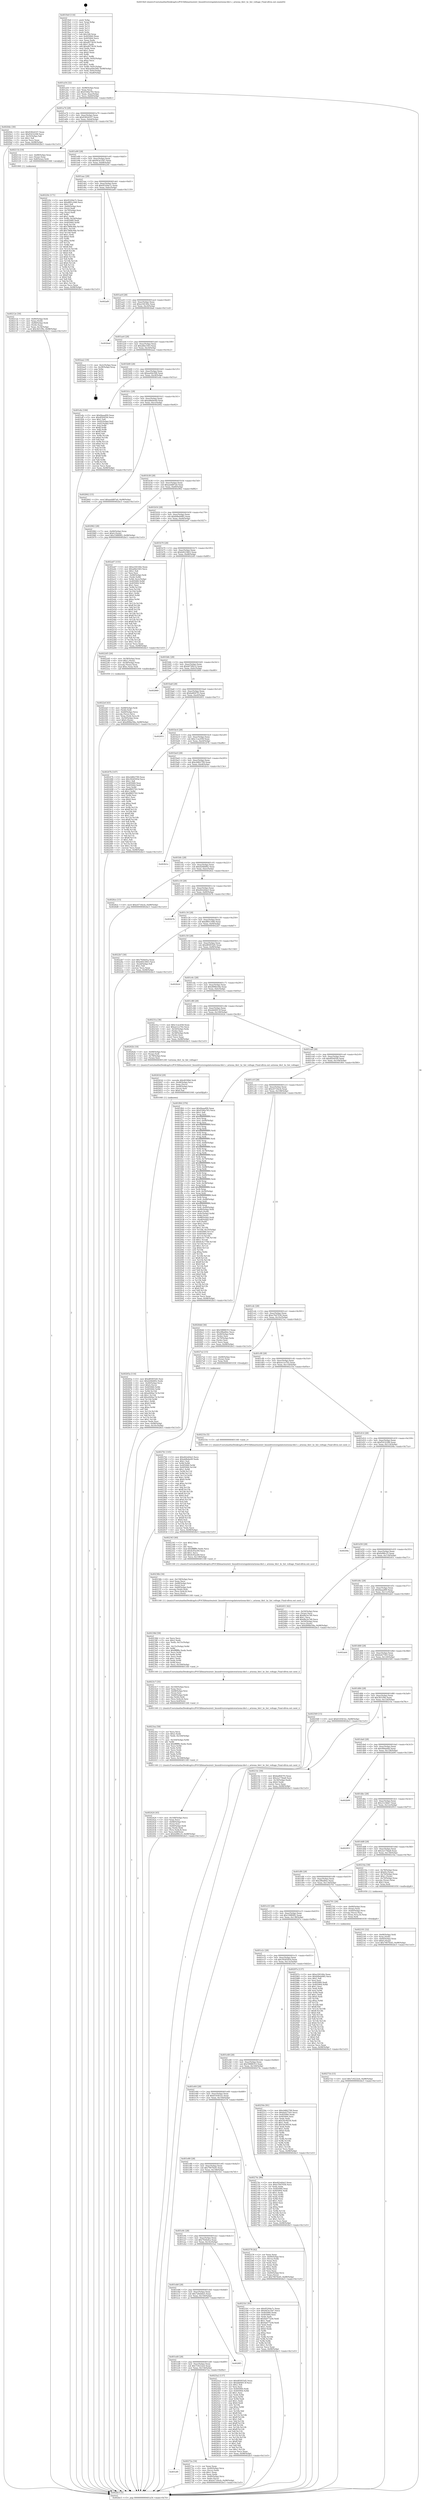 digraph "0x4019e0" {
  label = "0x4019e0 (/mnt/c/Users/mathe/Desktop/tcc/POCII/binaries/extr_linuxdriversregulatorarizona-ldo1.c_arizona_ldo1_hc_list_voltage_Final-ollvm.out::main(0))"
  labelloc = "t"
  node[shape=record]

  Entry [label="",width=0.3,height=0.3,shape=circle,fillcolor=black,style=filled]
  "0x401a54" [label="{
     0x401a54 [32]\l
     | [instrs]\l
     &nbsp;&nbsp;0x401a54 \<+6\>: mov -0x98(%rbp),%eax\l
     &nbsp;&nbsp;0x401a5a \<+2\>: mov %eax,%ecx\l
     &nbsp;&nbsp;0x401a5c \<+6\>: sub $0x9346a783,%ecx\l
     &nbsp;&nbsp;0x401a62 \<+6\>: mov %eax,-0xac(%rbp)\l
     &nbsp;&nbsp;0x401a68 \<+6\>: mov %ecx,-0xb0(%rbp)\l
     &nbsp;&nbsp;0x401a6e \<+6\>: je 00000000004020dc \<main+0x6fc\>\l
  }"]
  "0x4020dc" [label="{
     0x4020dc [30]\l
     | [instrs]\l
     &nbsp;&nbsp;0x4020dc \<+5\>: mov $0x9382d107,%eax\l
     &nbsp;&nbsp;0x4020e1 \<+5\>: mov $0xf5432298,%ecx\l
     &nbsp;&nbsp;0x4020e6 \<+3\>: mov -0x35(%rbp),%dl\l
     &nbsp;&nbsp;0x4020e9 \<+3\>: test $0x1,%dl\l
     &nbsp;&nbsp;0x4020ec \<+3\>: cmovne %ecx,%eax\l
     &nbsp;&nbsp;0x4020ef \<+6\>: mov %eax,-0x98(%rbp)\l
     &nbsp;&nbsp;0x4020f5 \<+5\>: jmp 0000000000402bc5 \<main+0x11e5\>\l
  }"]
  "0x401a74" [label="{
     0x401a74 [28]\l
     | [instrs]\l
     &nbsp;&nbsp;0x401a74 \<+5\>: jmp 0000000000401a79 \<main+0x99\>\l
     &nbsp;&nbsp;0x401a79 \<+6\>: mov -0xac(%rbp),%eax\l
     &nbsp;&nbsp;0x401a7f \<+5\>: sub $0x9382d107,%eax\l
     &nbsp;&nbsp;0x401a84 \<+6\>: mov %eax,-0xb4(%rbp)\l
     &nbsp;&nbsp;0x401a8a \<+6\>: je 000000000040211b \<main+0x73b\>\l
  }"]
  Exit [label="",width=0.3,height=0.3,shape=circle,fillcolor=black,style=filled,peripheries=2]
  "0x40211b" [label="{
     0x40211b [19]\l
     | [instrs]\l
     &nbsp;&nbsp;0x40211b \<+7\>: mov -0x88(%rbp),%rax\l
     &nbsp;&nbsp;0x402122 \<+3\>: mov (%rax),%rax\l
     &nbsp;&nbsp;0x402125 \<+4\>: mov 0x8(%rax),%rdi\l
     &nbsp;&nbsp;0x402129 \<+5\>: call 0000000000401060 \<atoi@plt\>\l
     | [calls]\l
     &nbsp;&nbsp;0x401060 \{1\} (unknown)\l
  }"]
  "0x401a90" [label="{
     0x401a90 [28]\l
     | [instrs]\l
     &nbsp;&nbsp;0x401a90 \<+5\>: jmp 0000000000401a95 \<main+0xb5\>\l
     &nbsp;&nbsp;0x401a95 \<+6\>: mov -0xac(%rbp),%eax\l
     &nbsp;&nbsp;0x401a9b \<+5\>: sub $0x943e33b7,%eax\l
     &nbsp;&nbsp;0x401aa0 \<+6\>: mov %eax,-0xb8(%rbp)\l
     &nbsp;&nbsp;0x401aa6 \<+6\>: je 000000000040220c \<main+0x82c\>\l
  }"]
  "0x4027b1" [label="{
     0x4027b1 [145]\l
     | [instrs]\l
     &nbsp;&nbsp;0x4027b1 \<+5\>: mov $0xd42e64a5,%ecx\l
     &nbsp;&nbsp;0x4027b6 \<+5\>: mov $0xab8ebe49,%edx\l
     &nbsp;&nbsp;0x4027bb \<+3\>: mov $0x1,%sil\l
     &nbsp;&nbsp;0x4027be \<+3\>: xor %r8d,%r8d\l
     &nbsp;&nbsp;0x4027c1 \<+8\>: mov 0x405060,%r9d\l
     &nbsp;&nbsp;0x4027c9 \<+8\>: mov 0x405064,%r10d\l
     &nbsp;&nbsp;0x4027d1 \<+4\>: sub $0x1,%r8d\l
     &nbsp;&nbsp;0x4027d5 \<+3\>: mov %r9d,%r11d\l
     &nbsp;&nbsp;0x4027d8 \<+3\>: add %r8d,%r11d\l
     &nbsp;&nbsp;0x4027db \<+4\>: imul %r11d,%r9d\l
     &nbsp;&nbsp;0x4027df \<+4\>: and $0x1,%r9d\l
     &nbsp;&nbsp;0x4027e3 \<+4\>: cmp $0x0,%r9d\l
     &nbsp;&nbsp;0x4027e7 \<+3\>: sete %bl\l
     &nbsp;&nbsp;0x4027ea \<+4\>: cmp $0xa,%r10d\l
     &nbsp;&nbsp;0x4027ee \<+4\>: setl %r14b\l
     &nbsp;&nbsp;0x4027f2 \<+3\>: mov %bl,%r15b\l
     &nbsp;&nbsp;0x4027f5 \<+4\>: xor $0xff,%r15b\l
     &nbsp;&nbsp;0x4027f9 \<+3\>: mov %r14b,%r12b\l
     &nbsp;&nbsp;0x4027fc \<+4\>: xor $0xff,%r12b\l
     &nbsp;&nbsp;0x402800 \<+4\>: xor $0x0,%sil\l
     &nbsp;&nbsp;0x402804 \<+3\>: mov %r15b,%r13b\l
     &nbsp;&nbsp;0x402807 \<+4\>: and $0x0,%r13b\l
     &nbsp;&nbsp;0x40280b \<+3\>: and %sil,%bl\l
     &nbsp;&nbsp;0x40280e \<+3\>: mov %r12b,%al\l
     &nbsp;&nbsp;0x402811 \<+2\>: and $0x0,%al\l
     &nbsp;&nbsp;0x402813 \<+3\>: and %sil,%r14b\l
     &nbsp;&nbsp;0x402816 \<+3\>: or %bl,%r13b\l
     &nbsp;&nbsp;0x402819 \<+3\>: or %r14b,%al\l
     &nbsp;&nbsp;0x40281c \<+3\>: xor %al,%r13b\l
     &nbsp;&nbsp;0x40281f \<+3\>: or %r12b,%r15b\l
     &nbsp;&nbsp;0x402822 \<+4\>: xor $0xff,%r15b\l
     &nbsp;&nbsp;0x402826 \<+4\>: or $0x0,%sil\l
     &nbsp;&nbsp;0x40282a \<+3\>: and %sil,%r15b\l
     &nbsp;&nbsp;0x40282d \<+3\>: or %r15b,%r13b\l
     &nbsp;&nbsp;0x402830 \<+4\>: test $0x1,%r13b\l
     &nbsp;&nbsp;0x402834 \<+3\>: cmovne %edx,%ecx\l
     &nbsp;&nbsp;0x402837 \<+6\>: mov %ecx,-0x98(%rbp)\l
     &nbsp;&nbsp;0x40283d \<+5\>: jmp 0000000000402bc5 \<main+0x11e5\>\l
  }"]
  "0x40220c" [label="{
     0x40220c [171]\l
     | [instrs]\l
     &nbsp;&nbsp;0x40220c \<+5\>: mov $0x95204e7c,%eax\l
     &nbsp;&nbsp;0x402211 \<+5\>: mov $0xd801c946,%ecx\l
     &nbsp;&nbsp;0x402216 \<+2\>: mov $0x1,%dl\l
     &nbsp;&nbsp;0x402218 \<+4\>: mov -0x60(%rbp),%rsi\l
     &nbsp;&nbsp;0x40221c \<+2\>: mov (%rsi),%edi\l
     &nbsp;&nbsp;0x40221e \<+4\>: mov -0x70(%rbp),%rsi\l
     &nbsp;&nbsp;0x402222 \<+2\>: cmp (%rsi),%edi\l
     &nbsp;&nbsp;0x402224 \<+4\>: setl %r8b\l
     &nbsp;&nbsp;0x402228 \<+4\>: and $0x1,%r8b\l
     &nbsp;&nbsp;0x40222c \<+4\>: mov %r8b,-0x2d(%rbp)\l
     &nbsp;&nbsp;0x402230 \<+7\>: mov 0x405060,%edi\l
     &nbsp;&nbsp;0x402237 \<+8\>: mov 0x405064,%r9d\l
     &nbsp;&nbsp;0x40223f \<+3\>: mov %edi,%r10d\l
     &nbsp;&nbsp;0x402242 \<+7\>: sub $0x7868c9de,%r10d\l
     &nbsp;&nbsp;0x402249 \<+4\>: sub $0x1,%r10d\l
     &nbsp;&nbsp;0x40224d \<+7\>: add $0x7868c9de,%r10d\l
     &nbsp;&nbsp;0x402254 \<+4\>: imul %r10d,%edi\l
     &nbsp;&nbsp;0x402258 \<+3\>: and $0x1,%edi\l
     &nbsp;&nbsp;0x40225b \<+3\>: cmp $0x0,%edi\l
     &nbsp;&nbsp;0x40225e \<+4\>: sete %r8b\l
     &nbsp;&nbsp;0x402262 \<+4\>: cmp $0xa,%r9d\l
     &nbsp;&nbsp;0x402266 \<+4\>: setl %r11b\l
     &nbsp;&nbsp;0x40226a \<+3\>: mov %r8b,%bl\l
     &nbsp;&nbsp;0x40226d \<+3\>: xor $0xff,%bl\l
     &nbsp;&nbsp;0x402270 \<+3\>: mov %r11b,%r14b\l
     &nbsp;&nbsp;0x402273 \<+4\>: xor $0xff,%r14b\l
     &nbsp;&nbsp;0x402277 \<+3\>: xor $0x0,%dl\l
     &nbsp;&nbsp;0x40227a \<+3\>: mov %bl,%r15b\l
     &nbsp;&nbsp;0x40227d \<+4\>: and $0x0,%r15b\l
     &nbsp;&nbsp;0x402281 \<+3\>: and %dl,%r8b\l
     &nbsp;&nbsp;0x402284 \<+3\>: mov %r14b,%r12b\l
     &nbsp;&nbsp;0x402287 \<+4\>: and $0x0,%r12b\l
     &nbsp;&nbsp;0x40228b \<+3\>: and %dl,%r11b\l
     &nbsp;&nbsp;0x40228e \<+3\>: or %r8b,%r15b\l
     &nbsp;&nbsp;0x402291 \<+3\>: or %r11b,%r12b\l
     &nbsp;&nbsp;0x402294 \<+3\>: xor %r12b,%r15b\l
     &nbsp;&nbsp;0x402297 \<+3\>: or %r14b,%bl\l
     &nbsp;&nbsp;0x40229a \<+3\>: xor $0xff,%bl\l
     &nbsp;&nbsp;0x40229d \<+3\>: or $0x0,%dl\l
     &nbsp;&nbsp;0x4022a0 \<+2\>: and %dl,%bl\l
     &nbsp;&nbsp;0x4022a2 \<+3\>: or %bl,%r15b\l
     &nbsp;&nbsp;0x4022a5 \<+4\>: test $0x1,%r15b\l
     &nbsp;&nbsp;0x4022a9 \<+3\>: cmovne %ecx,%eax\l
     &nbsp;&nbsp;0x4022ac \<+6\>: mov %eax,-0x98(%rbp)\l
     &nbsp;&nbsp;0x4022b2 \<+5\>: jmp 0000000000402bc5 \<main+0x11e5\>\l
  }"]
  "0x401aac" [label="{
     0x401aac [28]\l
     | [instrs]\l
     &nbsp;&nbsp;0x401aac \<+5\>: jmp 0000000000401ab1 \<main+0xd1\>\l
     &nbsp;&nbsp;0x401ab1 \<+6\>: mov -0xac(%rbp),%eax\l
     &nbsp;&nbsp;0x401ab7 \<+5\>: sub $0x95204e7c,%eax\l
     &nbsp;&nbsp;0x401abc \<+6\>: mov %eax,-0xbc(%rbp)\l
     &nbsp;&nbsp;0x401ac2 \<+6\>: je 0000000000402af9 \<main+0x1119\>\l
  }"]
  "0x401ef0" [label="{
     0x401ef0\l
  }", style=dashed]
  "0x402af9" [label="{
     0x402af9\l
  }", style=dashed]
  "0x401ac8" [label="{
     0x401ac8 [28]\l
     | [instrs]\l
     &nbsp;&nbsp;0x401ac8 \<+5\>: jmp 0000000000401acd \<main+0xed\>\l
     &nbsp;&nbsp;0x401acd \<+6\>: mov -0xac(%rbp),%eax\l
     &nbsp;&nbsp;0x401ad3 \<+5\>: sub $0xa1fd140e,%eax\l
     &nbsp;&nbsp;0x401ad8 \<+6\>: mov %eax,-0xc0(%rbp)\l
     &nbsp;&nbsp;0x401ade \<+6\>: je 0000000000402bad \<main+0x11cd\>\l
  }"]
  "0x40272a" [label="{
     0x40272a [34]\l
     | [instrs]\l
     &nbsp;&nbsp;0x40272a \<+2\>: xor %eax,%eax\l
     &nbsp;&nbsp;0x40272c \<+4\>: mov -0x40(%rbp),%rcx\l
     &nbsp;&nbsp;0x402730 \<+2\>: mov (%rcx),%edx\l
     &nbsp;&nbsp;0x402732 \<+3\>: sub $0x1,%eax\l
     &nbsp;&nbsp;0x402735 \<+2\>: sub %eax,%edx\l
     &nbsp;&nbsp;0x402737 \<+4\>: mov -0x40(%rbp),%rcx\l
     &nbsp;&nbsp;0x40273b \<+2\>: mov %edx,(%rcx)\l
     &nbsp;&nbsp;0x40273d \<+10\>: movl $0xe4716ecb,-0x98(%rbp)\l
     &nbsp;&nbsp;0x402747 \<+5\>: jmp 0000000000402bc5 \<main+0x11e5\>\l
  }"]
  "0x402bad" [label="{
     0x402bad\l
  }", style=dashed]
  "0x401ae4" [label="{
     0x401ae4 [28]\l
     | [instrs]\l
     &nbsp;&nbsp;0x401ae4 \<+5\>: jmp 0000000000401ae9 \<main+0x109\>\l
     &nbsp;&nbsp;0x401ae9 \<+6\>: mov -0xac(%rbp),%eax\l
     &nbsp;&nbsp;0x401aef \<+5\>: sub $0xa6be1fd3,%eax\l
     &nbsp;&nbsp;0x401af4 \<+6\>: mov %eax,-0xc4(%rbp)\l
     &nbsp;&nbsp;0x401afa \<+6\>: je 0000000000402aa2 \<main+0x10c2\>\l
  }"]
  "0x401ed4" [label="{
     0x401ed4 [28]\l
     | [instrs]\l
     &nbsp;&nbsp;0x401ed4 \<+5\>: jmp 0000000000401ed9 \<main+0x4f9\>\l
     &nbsp;&nbsp;0x401ed9 \<+6\>: mov -0xac(%rbp),%eax\l
     &nbsp;&nbsp;0x401edf \<+5\>: sub $0x7c9222e4,%eax\l
     &nbsp;&nbsp;0x401ee4 \<+6\>: mov %eax,-0x154(%rbp)\l
     &nbsp;&nbsp;0x401eea \<+6\>: je 000000000040272a \<main+0xd4a\>\l
  }"]
  "0x402aa2" [label="{
     0x402aa2 [18]\l
     | [instrs]\l
     &nbsp;&nbsp;0x402aa2 \<+3\>: mov -0x2c(%rbp),%eax\l
     &nbsp;&nbsp;0x402aa5 \<+4\>: lea -0x28(%rbp),%rsp\l
     &nbsp;&nbsp;0x402aa9 \<+1\>: pop %rbx\l
     &nbsp;&nbsp;0x402aaa \<+2\>: pop %r12\l
     &nbsp;&nbsp;0x402aac \<+2\>: pop %r13\l
     &nbsp;&nbsp;0x402aae \<+2\>: pop %r14\l
     &nbsp;&nbsp;0x402ab0 \<+2\>: pop %r15\l
     &nbsp;&nbsp;0x402ab2 \<+1\>: pop %rbp\l
     &nbsp;&nbsp;0x402ab3 \<+1\>: ret\l
  }"]
  "0x401b00" [label="{
     0x401b00 [28]\l
     | [instrs]\l
     &nbsp;&nbsp;0x401b00 \<+5\>: jmp 0000000000401b05 \<main+0x125\>\l
     &nbsp;&nbsp;0x401b05 \<+6\>: mov -0xac(%rbp),%eax\l
     &nbsp;&nbsp;0x401b0b \<+5\>: sub $0xaa44e568,%eax\l
     &nbsp;&nbsp;0x401b10 \<+6\>: mov %eax,-0xc8(%rbp)\l
     &nbsp;&nbsp;0x401b16 \<+6\>: je 0000000000401efa \<main+0x51a\>\l
  }"]
  "0x4028f3" [label="{
     0x4028f3\l
  }", style=dashed]
  "0x401efa" [label="{
     0x401efa [106]\l
     | [instrs]\l
     &nbsp;&nbsp;0x401efa \<+5\>: mov $0xfdaaaf09,%eax\l
     &nbsp;&nbsp;0x401eff \<+5\>: mov $0xdf2645f4,%ecx\l
     &nbsp;&nbsp;0x401f04 \<+2\>: mov $0x1,%dl\l
     &nbsp;&nbsp;0x401f06 \<+7\>: mov -0x92(%rbp),%sil\l
     &nbsp;&nbsp;0x401f0d \<+7\>: mov -0x91(%rbp),%dil\l
     &nbsp;&nbsp;0x401f14 \<+3\>: mov %sil,%r8b\l
     &nbsp;&nbsp;0x401f17 \<+4\>: xor $0xff,%r8b\l
     &nbsp;&nbsp;0x401f1b \<+3\>: mov %dil,%r9b\l
     &nbsp;&nbsp;0x401f1e \<+4\>: xor $0xff,%r9b\l
     &nbsp;&nbsp;0x401f22 \<+3\>: xor $0x0,%dl\l
     &nbsp;&nbsp;0x401f25 \<+3\>: mov %r8b,%r10b\l
     &nbsp;&nbsp;0x401f28 \<+4\>: and $0x0,%r10b\l
     &nbsp;&nbsp;0x401f2c \<+3\>: and %dl,%sil\l
     &nbsp;&nbsp;0x401f2f \<+3\>: mov %r9b,%r11b\l
     &nbsp;&nbsp;0x401f32 \<+4\>: and $0x0,%r11b\l
     &nbsp;&nbsp;0x401f36 \<+3\>: and %dl,%dil\l
     &nbsp;&nbsp;0x401f39 \<+3\>: or %sil,%r10b\l
     &nbsp;&nbsp;0x401f3c \<+3\>: or %dil,%r11b\l
     &nbsp;&nbsp;0x401f3f \<+3\>: xor %r11b,%r10b\l
     &nbsp;&nbsp;0x401f42 \<+3\>: or %r9b,%r8b\l
     &nbsp;&nbsp;0x401f45 \<+4\>: xor $0xff,%r8b\l
     &nbsp;&nbsp;0x401f49 \<+3\>: or $0x0,%dl\l
     &nbsp;&nbsp;0x401f4c \<+3\>: and %dl,%r8b\l
     &nbsp;&nbsp;0x401f4f \<+3\>: or %r8b,%r10b\l
     &nbsp;&nbsp;0x401f52 \<+4\>: test $0x1,%r10b\l
     &nbsp;&nbsp;0x401f56 \<+3\>: cmovne %ecx,%eax\l
     &nbsp;&nbsp;0x401f59 \<+6\>: mov %eax,-0x98(%rbp)\l
     &nbsp;&nbsp;0x401f5f \<+5\>: jmp 0000000000402bc5 \<main+0x11e5\>\l
  }"]
  "0x401b1c" [label="{
     0x401b1c [28]\l
     | [instrs]\l
     &nbsp;&nbsp;0x401b1c \<+5\>: jmp 0000000000401b21 \<main+0x141\>\l
     &nbsp;&nbsp;0x401b21 \<+6\>: mov -0xac(%rbp),%eax\l
     &nbsp;&nbsp;0x401b27 \<+5\>: sub $0xab8ebe49,%eax\l
     &nbsp;&nbsp;0x401b2c \<+6\>: mov %eax,-0xcc(%rbp)\l
     &nbsp;&nbsp;0x401b32 \<+6\>: je 0000000000402842 \<main+0xe62\>\l
  }"]
  "0x402bc5" [label="{
     0x402bc5 [5]\l
     | [instrs]\l
     &nbsp;&nbsp;0x402bc5 \<+5\>: jmp 0000000000401a54 \<main+0x74\>\l
  }"]
  "0x4019e0" [label="{
     0x4019e0 [116]\l
     | [instrs]\l
     &nbsp;&nbsp;0x4019e0 \<+1\>: push %rbp\l
     &nbsp;&nbsp;0x4019e1 \<+3\>: mov %rsp,%rbp\l
     &nbsp;&nbsp;0x4019e4 \<+2\>: push %r15\l
     &nbsp;&nbsp;0x4019e6 \<+2\>: push %r14\l
     &nbsp;&nbsp;0x4019e8 \<+2\>: push %r13\l
     &nbsp;&nbsp;0x4019ea \<+2\>: push %r12\l
     &nbsp;&nbsp;0x4019ec \<+1\>: push %rbx\l
     &nbsp;&nbsp;0x4019ed \<+7\>: sub $0x168,%rsp\l
     &nbsp;&nbsp;0x4019f4 \<+7\>: mov 0x405060,%eax\l
     &nbsp;&nbsp;0x4019fb \<+7\>: mov 0x405064,%ecx\l
     &nbsp;&nbsp;0x401a02 \<+2\>: mov %eax,%edx\l
     &nbsp;&nbsp;0x401a04 \<+6\>: sub $0xaf073b34,%edx\l
     &nbsp;&nbsp;0x401a0a \<+3\>: sub $0x1,%edx\l
     &nbsp;&nbsp;0x401a0d \<+6\>: add $0xaf073b34,%edx\l
     &nbsp;&nbsp;0x401a13 \<+3\>: imul %edx,%eax\l
     &nbsp;&nbsp;0x401a16 \<+3\>: and $0x1,%eax\l
     &nbsp;&nbsp;0x401a19 \<+3\>: cmp $0x0,%eax\l
     &nbsp;&nbsp;0x401a1c \<+4\>: sete %r8b\l
     &nbsp;&nbsp;0x401a20 \<+4\>: and $0x1,%r8b\l
     &nbsp;&nbsp;0x401a24 \<+7\>: mov %r8b,-0x92(%rbp)\l
     &nbsp;&nbsp;0x401a2b \<+3\>: cmp $0xa,%ecx\l
     &nbsp;&nbsp;0x401a2e \<+4\>: setl %r8b\l
     &nbsp;&nbsp;0x401a32 \<+4\>: and $0x1,%r8b\l
     &nbsp;&nbsp;0x401a36 \<+7\>: mov %r8b,-0x91(%rbp)\l
     &nbsp;&nbsp;0x401a3d \<+10\>: movl $0xaa44e568,-0x98(%rbp)\l
     &nbsp;&nbsp;0x401a47 \<+6\>: mov %edi,-0x9c(%rbp)\l
     &nbsp;&nbsp;0x401a4d \<+7\>: mov %rsi,-0xa8(%rbp)\l
  }"]
  "0x40271b" [label="{
     0x40271b [15]\l
     | [instrs]\l
     &nbsp;&nbsp;0x40271b \<+10\>: movl $0x7c9222e4,-0x98(%rbp)\l
     &nbsp;&nbsp;0x402725 \<+5\>: jmp 0000000000402bc5 \<main+0x11e5\>\l
  }"]
  "0x402842" [label="{
     0x402842 [15]\l
     | [instrs]\l
     &nbsp;&nbsp;0x402842 \<+10\>: movl $0xaedd87a0,-0x98(%rbp)\l
     &nbsp;&nbsp;0x40284c \<+5\>: jmp 0000000000402bc5 \<main+0x11e5\>\l
  }"]
  "0x401b38" [label="{
     0x401b38 [28]\l
     | [instrs]\l
     &nbsp;&nbsp;0x401b38 \<+5\>: jmp 0000000000401b3d \<main+0x15d\>\l
     &nbsp;&nbsp;0x401b3d \<+6\>: mov -0xac(%rbp),%eax\l
     &nbsp;&nbsp;0x401b43 \<+5\>: sub $0xaedd87a0,%eax\l
     &nbsp;&nbsp;0x401b48 \<+6\>: mov %eax,-0xd0(%rbp)\l
     &nbsp;&nbsp;0x401b4e \<+6\>: je 0000000000402962 \<main+0xf82\>\l
  }"]
  "0x40265a" [label="{
     0x40265a [116]\l
     | [instrs]\l
     &nbsp;&nbsp;0x40265a \<+5\>: mov $0xd85855d5,%esi\l
     &nbsp;&nbsp;0x40265f \<+5\>: mov $0xd20bfd92,%edx\l
     &nbsp;&nbsp;0x402664 \<+4\>: mov -0x40(%rbp),%rcx\l
     &nbsp;&nbsp;0x402668 \<+6\>: movl $0x0,(%rcx)\l
     &nbsp;&nbsp;0x40266e \<+8\>: mov 0x405060,%r8d\l
     &nbsp;&nbsp;0x402676 \<+8\>: mov 0x405064,%r9d\l
     &nbsp;&nbsp;0x40267e \<+3\>: mov %r8d,%r10d\l
     &nbsp;&nbsp;0x402681 \<+7\>: sub $0xe649ac7d,%r10d\l
     &nbsp;&nbsp;0x402688 \<+4\>: sub $0x1,%r10d\l
     &nbsp;&nbsp;0x40268c \<+7\>: add $0xe649ac7d,%r10d\l
     &nbsp;&nbsp;0x402693 \<+4\>: imul %r10d,%r8d\l
     &nbsp;&nbsp;0x402697 \<+4\>: and $0x1,%r8d\l
     &nbsp;&nbsp;0x40269b \<+4\>: cmp $0x0,%r8d\l
     &nbsp;&nbsp;0x40269f \<+4\>: sete %r11b\l
     &nbsp;&nbsp;0x4026a3 \<+4\>: cmp $0xa,%r9d\l
     &nbsp;&nbsp;0x4026a7 \<+3\>: setl %bl\l
     &nbsp;&nbsp;0x4026aa \<+3\>: mov %r11b,%r14b\l
     &nbsp;&nbsp;0x4026ad \<+3\>: and %bl,%r14b\l
     &nbsp;&nbsp;0x4026b0 \<+3\>: xor %bl,%r11b\l
     &nbsp;&nbsp;0x4026b3 \<+3\>: or %r11b,%r14b\l
     &nbsp;&nbsp;0x4026b6 \<+4\>: test $0x1,%r14b\l
     &nbsp;&nbsp;0x4026ba \<+3\>: cmovne %edx,%esi\l
     &nbsp;&nbsp;0x4026bd \<+6\>: mov %esi,-0x98(%rbp)\l
     &nbsp;&nbsp;0x4026c3 \<+6\>: mov %eax,-0x16c(%rbp)\l
     &nbsp;&nbsp;0x4026c9 \<+5\>: jmp 0000000000402bc5 \<main+0x11e5\>\l
  }"]
  "0x402962" [label="{
     0x402962 [28]\l
     | [instrs]\l
     &nbsp;&nbsp;0x402962 \<+7\>: mov -0x90(%rbp),%rax\l
     &nbsp;&nbsp;0x402969 \<+6\>: movl $0x0,(%rax)\l
     &nbsp;&nbsp;0x40296f \<+10\>: movl $0x338f69f2,-0x98(%rbp)\l
     &nbsp;&nbsp;0x402979 \<+5\>: jmp 0000000000402bc5 \<main+0x11e5\>\l
  }"]
  "0x401b54" [label="{
     0x401b54 [28]\l
     | [instrs]\l
     &nbsp;&nbsp;0x401b54 \<+5\>: jmp 0000000000401b59 \<main+0x179\>\l
     &nbsp;&nbsp;0x401b59 \<+6\>: mov -0xac(%rbp),%eax\l
     &nbsp;&nbsp;0x401b5f \<+5\>: sub $0xb0beb985,%eax\l
     &nbsp;&nbsp;0x401b64 \<+6\>: mov %eax,-0xd4(%rbp)\l
     &nbsp;&nbsp;0x401b6a \<+6\>: je 0000000000402a07 \<main+0x1027\>\l
  }"]
  "0x40263d" [label="{
     0x40263d [29]\l
     | [instrs]\l
     &nbsp;&nbsp;0x40263d \<+10\>: movabs $0x4030b6,%rdi\l
     &nbsp;&nbsp;0x402647 \<+4\>: mov -0x48(%rbp),%rcx\l
     &nbsp;&nbsp;0x40264b \<+2\>: mov %eax,(%rcx)\l
     &nbsp;&nbsp;0x40264d \<+4\>: mov -0x48(%rbp),%rcx\l
     &nbsp;&nbsp;0x402651 \<+2\>: mov (%rcx),%esi\l
     &nbsp;&nbsp;0x402653 \<+2\>: mov $0x0,%al\l
     &nbsp;&nbsp;0x402655 \<+5\>: call 0000000000401040 \<printf@plt\>\l
     | [calls]\l
     &nbsp;&nbsp;0x401040 \{1\} (unknown)\l
  }"]
  "0x402a07" [label="{
     0x402a07 [155]\l
     | [instrs]\l
     &nbsp;&nbsp;0x402a07 \<+5\>: mov $0xa1fd140e,%eax\l
     &nbsp;&nbsp;0x402a0c \<+5\>: mov $0xa6be1fd3,%ecx\l
     &nbsp;&nbsp;0x402a11 \<+2\>: mov $0x1,%dl\l
     &nbsp;&nbsp;0x402a13 \<+2\>: xor %esi,%esi\l
     &nbsp;&nbsp;0x402a15 \<+7\>: mov -0x90(%rbp),%rdi\l
     &nbsp;&nbsp;0x402a1c \<+3\>: mov (%rdi),%r8d\l
     &nbsp;&nbsp;0x402a1f \<+4\>: mov %r8d,-0x2c(%rbp)\l
     &nbsp;&nbsp;0x402a23 \<+8\>: mov 0x405060,%r8d\l
     &nbsp;&nbsp;0x402a2b \<+8\>: mov 0x405064,%r9d\l
     &nbsp;&nbsp;0x402a33 \<+3\>: sub $0x1,%esi\l
     &nbsp;&nbsp;0x402a36 \<+3\>: mov %r8d,%r10d\l
     &nbsp;&nbsp;0x402a39 \<+3\>: add %esi,%r10d\l
     &nbsp;&nbsp;0x402a3c \<+4\>: imul %r10d,%r8d\l
     &nbsp;&nbsp;0x402a40 \<+4\>: and $0x1,%r8d\l
     &nbsp;&nbsp;0x402a44 \<+4\>: cmp $0x0,%r8d\l
     &nbsp;&nbsp;0x402a48 \<+4\>: sete %r11b\l
     &nbsp;&nbsp;0x402a4c \<+4\>: cmp $0xa,%r9d\l
     &nbsp;&nbsp;0x402a50 \<+3\>: setl %bl\l
     &nbsp;&nbsp;0x402a53 \<+3\>: mov %r11b,%r14b\l
     &nbsp;&nbsp;0x402a56 \<+4\>: xor $0xff,%r14b\l
     &nbsp;&nbsp;0x402a5a \<+3\>: mov %bl,%r15b\l
     &nbsp;&nbsp;0x402a5d \<+4\>: xor $0xff,%r15b\l
     &nbsp;&nbsp;0x402a61 \<+3\>: xor $0x1,%dl\l
     &nbsp;&nbsp;0x402a64 \<+3\>: mov %r14b,%r12b\l
     &nbsp;&nbsp;0x402a67 \<+4\>: and $0xff,%r12b\l
     &nbsp;&nbsp;0x402a6b \<+3\>: and %dl,%r11b\l
     &nbsp;&nbsp;0x402a6e \<+3\>: mov %r15b,%r13b\l
     &nbsp;&nbsp;0x402a71 \<+4\>: and $0xff,%r13b\l
     &nbsp;&nbsp;0x402a75 \<+2\>: and %dl,%bl\l
     &nbsp;&nbsp;0x402a77 \<+3\>: or %r11b,%r12b\l
     &nbsp;&nbsp;0x402a7a \<+3\>: or %bl,%r13b\l
     &nbsp;&nbsp;0x402a7d \<+3\>: xor %r13b,%r12b\l
     &nbsp;&nbsp;0x402a80 \<+3\>: or %r15b,%r14b\l
     &nbsp;&nbsp;0x402a83 \<+4\>: xor $0xff,%r14b\l
     &nbsp;&nbsp;0x402a87 \<+3\>: or $0x1,%dl\l
     &nbsp;&nbsp;0x402a8a \<+3\>: and %dl,%r14b\l
     &nbsp;&nbsp;0x402a8d \<+3\>: or %r14b,%r12b\l
     &nbsp;&nbsp;0x402a90 \<+4\>: test $0x1,%r12b\l
     &nbsp;&nbsp;0x402a94 \<+3\>: cmovne %ecx,%eax\l
     &nbsp;&nbsp;0x402a97 \<+6\>: mov %eax,-0x98(%rbp)\l
     &nbsp;&nbsp;0x402a9d \<+5\>: jmp 0000000000402bc5 \<main+0x11e5\>\l
  }"]
  "0x401b70" [label="{
     0x401b70 [28]\l
     | [instrs]\l
     &nbsp;&nbsp;0x401b70 \<+5\>: jmp 0000000000401b75 \<main+0x195\>\l
     &nbsp;&nbsp;0x401b75 \<+6\>: mov -0xac(%rbp),%eax\l
     &nbsp;&nbsp;0x401b7b \<+5\>: sub $0xb4023663,%eax\l
     &nbsp;&nbsp;0x401b80 \<+6\>: mov %eax,-0xd8(%rbp)\l
     &nbsp;&nbsp;0x401b86 \<+6\>: je 00000000004022d5 \<main+0x8f5\>\l
  }"]
  "0x401eb8" [label="{
     0x401eb8 [28]\l
     | [instrs]\l
     &nbsp;&nbsp;0x401eb8 \<+5\>: jmp 0000000000401ebd \<main+0x4dd\>\l
     &nbsp;&nbsp;0x401ebd \<+6\>: mov -0xac(%rbp),%eax\l
     &nbsp;&nbsp;0x401ec3 \<+5\>: sub $0x7a9eb0e5,%eax\l
     &nbsp;&nbsp;0x401ec8 \<+6\>: mov %eax,-0x150(%rbp)\l
     &nbsp;&nbsp;0x401ece \<+6\>: je 00000000004028f3 \<main+0xf13\>\l
  }"]
  "0x4022d5" [label="{
     0x4022d5 [26]\l
     | [instrs]\l
     &nbsp;&nbsp;0x4022d5 \<+4\>: mov -0x58(%rbp),%rax\l
     &nbsp;&nbsp;0x4022d9 \<+6\>: movl $0x1,(%rax)\l
     &nbsp;&nbsp;0x4022df \<+4\>: mov -0x58(%rbp),%rax\l
     &nbsp;&nbsp;0x4022e3 \<+3\>: movslq (%rax),%rax\l
     &nbsp;&nbsp;0x4022e6 \<+4\>: imul $0xc,%rax,%rdi\l
     &nbsp;&nbsp;0x4022ea \<+5\>: call 0000000000401050 \<malloc@plt\>\l
     | [calls]\l
     &nbsp;&nbsp;0x401050 \{1\} (unknown)\l
  }"]
  "0x401b8c" [label="{
     0x401b8c [28]\l
     | [instrs]\l
     &nbsp;&nbsp;0x401b8c \<+5\>: jmp 0000000000401b91 \<main+0x1b1\>\l
     &nbsp;&nbsp;0x401b91 \<+6\>: mov -0xac(%rbp),%eax\l
     &nbsp;&nbsp;0x401b97 \<+5\>: sub $0xb676fb14,%eax\l
     &nbsp;&nbsp;0x401b9c \<+6\>: mov %eax,-0xdc(%rbp)\l
     &nbsp;&nbsp;0x401ba2 \<+6\>: je 0000000000402860 \<main+0xe80\>\l
  }"]
  "0x4025a2" [label="{
     0x4025a2 [137]\l
     | [instrs]\l
     &nbsp;&nbsp;0x4025a2 \<+5\>: mov $0xd85855d5,%eax\l
     &nbsp;&nbsp;0x4025a7 \<+5\>: mov $0xddd4913f,%ecx\l
     &nbsp;&nbsp;0x4025ac \<+2\>: mov $0x1,%dl\l
     &nbsp;&nbsp;0x4025ae \<+2\>: xor %esi,%esi\l
     &nbsp;&nbsp;0x4025b0 \<+7\>: mov 0x405060,%edi\l
     &nbsp;&nbsp;0x4025b7 \<+8\>: mov 0x405064,%r8d\l
     &nbsp;&nbsp;0x4025bf \<+3\>: sub $0x1,%esi\l
     &nbsp;&nbsp;0x4025c2 \<+3\>: mov %edi,%r9d\l
     &nbsp;&nbsp;0x4025c5 \<+3\>: add %esi,%r9d\l
     &nbsp;&nbsp;0x4025c8 \<+4\>: imul %r9d,%edi\l
     &nbsp;&nbsp;0x4025cc \<+3\>: and $0x1,%edi\l
     &nbsp;&nbsp;0x4025cf \<+3\>: cmp $0x0,%edi\l
     &nbsp;&nbsp;0x4025d2 \<+4\>: sete %r10b\l
     &nbsp;&nbsp;0x4025d6 \<+4\>: cmp $0xa,%r8d\l
     &nbsp;&nbsp;0x4025da \<+4\>: setl %r11b\l
     &nbsp;&nbsp;0x4025de \<+3\>: mov %r10b,%bl\l
     &nbsp;&nbsp;0x4025e1 \<+3\>: xor $0xff,%bl\l
     &nbsp;&nbsp;0x4025e4 \<+3\>: mov %r11b,%r14b\l
     &nbsp;&nbsp;0x4025e7 \<+4\>: xor $0xff,%r14b\l
     &nbsp;&nbsp;0x4025eb \<+3\>: xor $0x1,%dl\l
     &nbsp;&nbsp;0x4025ee \<+3\>: mov %bl,%r15b\l
     &nbsp;&nbsp;0x4025f1 \<+4\>: and $0xff,%r15b\l
     &nbsp;&nbsp;0x4025f5 \<+3\>: and %dl,%r10b\l
     &nbsp;&nbsp;0x4025f8 \<+3\>: mov %r14b,%r12b\l
     &nbsp;&nbsp;0x4025fb \<+4\>: and $0xff,%r12b\l
     &nbsp;&nbsp;0x4025ff \<+3\>: and %dl,%r11b\l
     &nbsp;&nbsp;0x402602 \<+3\>: or %r10b,%r15b\l
     &nbsp;&nbsp;0x402605 \<+3\>: or %r11b,%r12b\l
     &nbsp;&nbsp;0x402608 \<+3\>: xor %r12b,%r15b\l
     &nbsp;&nbsp;0x40260b \<+3\>: or %r14b,%bl\l
     &nbsp;&nbsp;0x40260e \<+3\>: xor $0xff,%bl\l
     &nbsp;&nbsp;0x402611 \<+3\>: or $0x1,%dl\l
     &nbsp;&nbsp;0x402614 \<+2\>: and %dl,%bl\l
     &nbsp;&nbsp;0x402616 \<+3\>: or %bl,%r15b\l
     &nbsp;&nbsp;0x402619 \<+4\>: test $0x1,%r15b\l
     &nbsp;&nbsp;0x40261d \<+3\>: cmovne %ecx,%eax\l
     &nbsp;&nbsp;0x402620 \<+6\>: mov %eax,-0x98(%rbp)\l
     &nbsp;&nbsp;0x402626 \<+5\>: jmp 0000000000402bc5 \<main+0x11e5\>\l
  }"]
  "0x402860" [label="{
     0x402860\l
  }", style=dashed]
  "0x401ba8" [label="{
     0x401ba8 [28]\l
     | [instrs]\l
     &nbsp;&nbsp;0x401ba8 \<+5\>: jmp 0000000000401bad \<main+0x1cd\>\l
     &nbsp;&nbsp;0x401bad \<+6\>: mov -0xac(%rbp),%eax\l
     &nbsp;&nbsp;0x401bb3 \<+5\>: sub $0xba8047f3,%eax\l
     &nbsp;&nbsp;0x401bb8 \<+6\>: mov %eax,-0xe0(%rbp)\l
     &nbsp;&nbsp;0x401bbe \<+6\>: je 0000000000402851 \<main+0xe71\>\l
  }"]
  "0x402424" [label="{
     0x402424 [45]\l
     | [instrs]\l
     &nbsp;&nbsp;0x402424 \<+6\>: mov -0x168(%rbp),%ecx\l
     &nbsp;&nbsp;0x40242a \<+3\>: imul %eax,%ecx\l
     &nbsp;&nbsp;0x40242d \<+4\>: mov -0x68(%rbp),%rsi\l
     &nbsp;&nbsp;0x402431 \<+3\>: mov (%rsi),%rsi\l
     &nbsp;&nbsp;0x402434 \<+4\>: mov -0x60(%rbp),%rdi\l
     &nbsp;&nbsp;0x402438 \<+3\>: movslq (%rdi),%rdi\l
     &nbsp;&nbsp;0x40243b \<+4\>: mov (%rsi,%rdi,8),%rsi\l
     &nbsp;&nbsp;0x40243f \<+3\>: mov %ecx,0x8(%rsi)\l
     &nbsp;&nbsp;0x402442 \<+10\>: movl $0xfa9f6c25,-0x98(%rbp)\l
     &nbsp;&nbsp;0x40244c \<+5\>: jmp 0000000000402bc5 \<main+0x11e5\>\l
  }"]
  "0x402851" [label="{
     0x402851\l
  }", style=dashed]
  "0x401bc4" [label="{
     0x401bc4 [28]\l
     | [instrs]\l
     &nbsp;&nbsp;0x401bc4 \<+5\>: jmp 0000000000401bc9 \<main+0x1e9\>\l
     &nbsp;&nbsp;0x401bc9 \<+6\>: mov -0xac(%rbp),%eax\l
     &nbsp;&nbsp;0x401bcf \<+5\>: sub $0xc1cac458,%eax\l
     &nbsp;&nbsp;0x401bd4 \<+6\>: mov %eax,-0xe4(%rbp)\l
     &nbsp;&nbsp;0x401bda \<+6\>: je 000000000040247b \<main+0xa9b\>\l
  }"]
  "0x4023ea" [label="{
     0x4023ea [58]\l
     | [instrs]\l
     &nbsp;&nbsp;0x4023ea \<+2\>: xor %ecx,%ecx\l
     &nbsp;&nbsp;0x4023ec \<+5\>: mov $0x2,%edx\l
     &nbsp;&nbsp;0x4023f1 \<+6\>: mov %edx,-0x164(%rbp)\l
     &nbsp;&nbsp;0x4023f7 \<+1\>: cltd\l
     &nbsp;&nbsp;0x4023f8 \<+7\>: mov -0x164(%rbp),%r8d\l
     &nbsp;&nbsp;0x4023ff \<+3\>: idiv %r8d\l
     &nbsp;&nbsp;0x402402 \<+6\>: imul $0xfffffffe,%edx,%edx\l
     &nbsp;&nbsp;0x402408 \<+3\>: mov %ecx,%r9d\l
     &nbsp;&nbsp;0x40240b \<+3\>: sub %edx,%r9d\l
     &nbsp;&nbsp;0x40240e \<+2\>: mov %ecx,%edx\l
     &nbsp;&nbsp;0x402410 \<+3\>: sub $0x1,%edx\l
     &nbsp;&nbsp;0x402413 \<+3\>: add %edx,%r9d\l
     &nbsp;&nbsp;0x402416 \<+3\>: sub %r9d,%ecx\l
     &nbsp;&nbsp;0x402419 \<+6\>: mov %ecx,-0x168(%rbp)\l
     &nbsp;&nbsp;0x40241f \<+5\>: call 0000000000401160 \<next_i\>\l
     | [calls]\l
     &nbsp;&nbsp;0x401160 \{1\} (/mnt/c/Users/mathe/Desktop/tcc/POCII/binaries/extr_linuxdriversregulatorarizona-ldo1.c_arizona_ldo1_hc_list_voltage_Final-ollvm.out::next_i)\l
  }"]
  "0x40247b" [label="{
     0x40247b [147]\l
     | [instrs]\l
     &nbsp;&nbsp;0x40247b \<+5\>: mov $0xcb862799,%eax\l
     &nbsp;&nbsp;0x402480 \<+5\>: mov $0x3926595d,%ecx\l
     &nbsp;&nbsp;0x402485 \<+2\>: mov $0x1,%dl\l
     &nbsp;&nbsp;0x402487 \<+7\>: mov 0x405060,%esi\l
     &nbsp;&nbsp;0x40248e \<+7\>: mov 0x405064,%edi\l
     &nbsp;&nbsp;0x402495 \<+3\>: mov %esi,%r8d\l
     &nbsp;&nbsp;0x402498 \<+7\>: sub $0x8f6f37b5,%r8d\l
     &nbsp;&nbsp;0x40249f \<+4\>: sub $0x1,%r8d\l
     &nbsp;&nbsp;0x4024a3 \<+7\>: add $0x8f6f37b5,%r8d\l
     &nbsp;&nbsp;0x4024aa \<+4\>: imul %r8d,%esi\l
     &nbsp;&nbsp;0x4024ae \<+3\>: and $0x1,%esi\l
     &nbsp;&nbsp;0x4024b1 \<+3\>: cmp $0x0,%esi\l
     &nbsp;&nbsp;0x4024b4 \<+4\>: sete %r9b\l
     &nbsp;&nbsp;0x4024b8 \<+3\>: cmp $0xa,%edi\l
     &nbsp;&nbsp;0x4024bb \<+4\>: setl %r10b\l
     &nbsp;&nbsp;0x4024bf \<+3\>: mov %r9b,%r11b\l
     &nbsp;&nbsp;0x4024c2 \<+4\>: xor $0xff,%r11b\l
     &nbsp;&nbsp;0x4024c6 \<+3\>: mov %r10b,%bl\l
     &nbsp;&nbsp;0x4024c9 \<+3\>: xor $0xff,%bl\l
     &nbsp;&nbsp;0x4024cc \<+3\>: xor $0x1,%dl\l
     &nbsp;&nbsp;0x4024cf \<+3\>: mov %r11b,%r14b\l
     &nbsp;&nbsp;0x4024d2 \<+4\>: and $0xff,%r14b\l
     &nbsp;&nbsp;0x4024d6 \<+3\>: and %dl,%r9b\l
     &nbsp;&nbsp;0x4024d9 \<+3\>: mov %bl,%r15b\l
     &nbsp;&nbsp;0x4024dc \<+4\>: and $0xff,%r15b\l
     &nbsp;&nbsp;0x4024e0 \<+3\>: and %dl,%r10b\l
     &nbsp;&nbsp;0x4024e3 \<+3\>: or %r9b,%r14b\l
     &nbsp;&nbsp;0x4024e6 \<+3\>: or %r10b,%r15b\l
     &nbsp;&nbsp;0x4024e9 \<+3\>: xor %r15b,%r14b\l
     &nbsp;&nbsp;0x4024ec \<+3\>: or %bl,%r11b\l
     &nbsp;&nbsp;0x4024ef \<+4\>: xor $0xff,%r11b\l
     &nbsp;&nbsp;0x4024f3 \<+3\>: or $0x1,%dl\l
     &nbsp;&nbsp;0x4024f6 \<+3\>: and %dl,%r11b\l
     &nbsp;&nbsp;0x4024f9 \<+3\>: or %r11b,%r14b\l
     &nbsp;&nbsp;0x4024fc \<+4\>: test $0x1,%r14b\l
     &nbsp;&nbsp;0x402500 \<+3\>: cmovne %ecx,%eax\l
     &nbsp;&nbsp;0x402503 \<+6\>: mov %eax,-0x98(%rbp)\l
     &nbsp;&nbsp;0x402509 \<+5\>: jmp 0000000000402bc5 \<main+0x11e5\>\l
  }"]
  "0x401be0" [label="{
     0x401be0 [28]\l
     | [instrs]\l
     &nbsp;&nbsp;0x401be0 \<+5\>: jmp 0000000000401be5 \<main+0x205\>\l
     &nbsp;&nbsp;0x401be5 \<+6\>: mov -0xac(%rbp),%eax\l
     &nbsp;&nbsp;0x401beb \<+5\>: sub $0xcb862799,%eax\l
     &nbsp;&nbsp;0x401bf0 \<+6\>: mov %eax,-0xe8(%rbp)\l
     &nbsp;&nbsp;0x401bf6 \<+6\>: je 0000000000402b1e \<main+0x113e\>\l
  }"]
  "0x4023c7" [label="{
     0x4023c7 [35]\l
     | [instrs]\l
     &nbsp;&nbsp;0x4023c7 \<+6\>: mov -0x160(%rbp),%ecx\l
     &nbsp;&nbsp;0x4023cd \<+3\>: imul %eax,%ecx\l
     &nbsp;&nbsp;0x4023d0 \<+4\>: mov -0x68(%rbp),%rsi\l
     &nbsp;&nbsp;0x4023d4 \<+3\>: mov (%rsi),%rsi\l
     &nbsp;&nbsp;0x4023d7 \<+4\>: mov -0x60(%rbp),%rdi\l
     &nbsp;&nbsp;0x4023db \<+3\>: movslq (%rdi),%rdi\l
     &nbsp;&nbsp;0x4023de \<+4\>: mov (%rsi,%rdi,8),%rsi\l
     &nbsp;&nbsp;0x4023e2 \<+3\>: mov %ecx,0x4(%rsi)\l
     &nbsp;&nbsp;0x4023e5 \<+5\>: call 0000000000401160 \<next_i\>\l
     | [calls]\l
     &nbsp;&nbsp;0x401160 \{1\} (/mnt/c/Users/mathe/Desktop/tcc/POCII/binaries/extr_linuxdriversregulatorarizona-ldo1.c_arizona_ldo1_hc_list_voltage_Final-ollvm.out::next_i)\l
  }"]
  "0x402b1e" [label="{
     0x402b1e\l
  }", style=dashed]
  "0x401bfc" [label="{
     0x401bfc [28]\l
     | [instrs]\l
     &nbsp;&nbsp;0x401bfc \<+5\>: jmp 0000000000401c01 \<main+0x221\>\l
     &nbsp;&nbsp;0x401c01 \<+6\>: mov -0xac(%rbp),%eax\l
     &nbsp;&nbsp;0x401c07 \<+5\>: sub $0xd20bfd92,%eax\l
     &nbsp;&nbsp;0x401c0c \<+6\>: mov %eax,-0xec(%rbp)\l
     &nbsp;&nbsp;0x401c12 \<+6\>: je 00000000004026ce \<main+0xcee\>\l
  }"]
  "0x40238d" [label="{
     0x40238d [58]\l
     | [instrs]\l
     &nbsp;&nbsp;0x40238d \<+2\>: xor %ecx,%ecx\l
     &nbsp;&nbsp;0x40238f \<+5\>: mov $0x2,%edx\l
     &nbsp;&nbsp;0x402394 \<+6\>: mov %edx,-0x15c(%rbp)\l
     &nbsp;&nbsp;0x40239a \<+1\>: cltd\l
     &nbsp;&nbsp;0x40239b \<+7\>: mov -0x15c(%rbp),%r8d\l
     &nbsp;&nbsp;0x4023a2 \<+3\>: idiv %r8d\l
     &nbsp;&nbsp;0x4023a5 \<+6\>: imul $0xfffffffe,%edx,%edx\l
     &nbsp;&nbsp;0x4023ab \<+3\>: mov %ecx,%r9d\l
     &nbsp;&nbsp;0x4023ae \<+3\>: sub %edx,%r9d\l
     &nbsp;&nbsp;0x4023b1 \<+2\>: mov %ecx,%edx\l
     &nbsp;&nbsp;0x4023b3 \<+3\>: sub $0x1,%edx\l
     &nbsp;&nbsp;0x4023b6 \<+3\>: add %edx,%r9d\l
     &nbsp;&nbsp;0x4023b9 \<+3\>: sub %r9d,%ecx\l
     &nbsp;&nbsp;0x4023bc \<+6\>: mov %ecx,-0x160(%rbp)\l
     &nbsp;&nbsp;0x4023c2 \<+5\>: call 0000000000401160 \<next_i\>\l
     | [calls]\l
     &nbsp;&nbsp;0x401160 \{1\} (/mnt/c/Users/mathe/Desktop/tcc/POCII/binaries/extr_linuxdriversregulatorarizona-ldo1.c_arizona_ldo1_hc_list_voltage_Final-ollvm.out::next_i)\l
  }"]
  "0x4026ce" [label="{
     0x4026ce [15]\l
     | [instrs]\l
     &nbsp;&nbsp;0x4026ce \<+10\>: movl $0xe4716ecb,-0x98(%rbp)\l
     &nbsp;&nbsp;0x4026d8 \<+5\>: jmp 0000000000402bc5 \<main+0x11e5\>\l
  }"]
  "0x401c18" [label="{
     0x401c18 [28]\l
     | [instrs]\l
     &nbsp;&nbsp;0x401c18 \<+5\>: jmp 0000000000401c1d \<main+0x23d\>\l
     &nbsp;&nbsp;0x401c1d \<+6\>: mov -0xac(%rbp),%eax\l
     &nbsp;&nbsp;0x401c23 \<+5\>: sub $0xd42e64a5,%eax\l
     &nbsp;&nbsp;0x401c28 \<+6\>: mov %eax,-0xf0(%rbp)\l
     &nbsp;&nbsp;0x401c2e \<+6\>: je 0000000000402b7b \<main+0x119b\>\l
  }"]
  "0x40236b" [label="{
     0x40236b [34]\l
     | [instrs]\l
     &nbsp;&nbsp;0x40236b \<+6\>: mov -0x158(%rbp),%ecx\l
     &nbsp;&nbsp;0x402371 \<+3\>: imul %eax,%ecx\l
     &nbsp;&nbsp;0x402374 \<+4\>: mov -0x68(%rbp),%rsi\l
     &nbsp;&nbsp;0x402378 \<+3\>: mov (%rsi),%rsi\l
     &nbsp;&nbsp;0x40237b \<+4\>: mov -0x60(%rbp),%rdi\l
     &nbsp;&nbsp;0x40237f \<+3\>: movslq (%rdi),%rdi\l
     &nbsp;&nbsp;0x402382 \<+4\>: mov (%rsi,%rdi,8),%rsi\l
     &nbsp;&nbsp;0x402386 \<+2\>: mov %ecx,(%rsi)\l
     &nbsp;&nbsp;0x402388 \<+5\>: call 0000000000401160 \<next_i\>\l
     | [calls]\l
     &nbsp;&nbsp;0x401160 \{1\} (/mnt/c/Users/mathe/Desktop/tcc/POCII/binaries/extr_linuxdriversregulatorarizona-ldo1.c_arizona_ldo1_hc_list_voltage_Final-ollvm.out::next_i)\l
  }"]
  "0x402b7b" [label="{
     0x402b7b\l
  }", style=dashed]
  "0x401c34" [label="{
     0x401c34 [28]\l
     | [instrs]\l
     &nbsp;&nbsp;0x401c34 \<+5\>: jmp 0000000000401c39 \<main+0x259\>\l
     &nbsp;&nbsp;0x401c39 \<+6\>: mov -0xac(%rbp),%eax\l
     &nbsp;&nbsp;0x401c3f \<+5\>: sub $0xd801c946,%eax\l
     &nbsp;&nbsp;0x401c44 \<+6\>: mov %eax,-0xf4(%rbp)\l
     &nbsp;&nbsp;0x401c4a \<+6\>: je 00000000004022b7 \<main+0x8d7\>\l
  }"]
  "0x402343" [label="{
     0x402343 [40]\l
     | [instrs]\l
     &nbsp;&nbsp;0x402343 \<+5\>: mov $0x2,%ecx\l
     &nbsp;&nbsp;0x402348 \<+1\>: cltd\l
     &nbsp;&nbsp;0x402349 \<+2\>: idiv %ecx\l
     &nbsp;&nbsp;0x40234b \<+6\>: imul $0xfffffffe,%edx,%ecx\l
     &nbsp;&nbsp;0x402351 \<+6\>: sub $0x4cf5ac69,%ecx\l
     &nbsp;&nbsp;0x402357 \<+3\>: add $0x1,%ecx\l
     &nbsp;&nbsp;0x40235a \<+6\>: add $0x4cf5ac69,%ecx\l
     &nbsp;&nbsp;0x402360 \<+6\>: mov %ecx,-0x158(%rbp)\l
     &nbsp;&nbsp;0x402366 \<+5\>: call 0000000000401160 \<next_i\>\l
     | [calls]\l
     &nbsp;&nbsp;0x401160 \{1\} (/mnt/c/Users/mathe/Desktop/tcc/POCII/binaries/extr_linuxdriversregulatorarizona-ldo1.c_arizona_ldo1_hc_list_voltage_Final-ollvm.out::next_i)\l
  }"]
  "0x4022b7" [label="{
     0x4022b7 [30]\l
     | [instrs]\l
     &nbsp;&nbsp;0x4022b7 \<+5\>: mov $0x7926efca,%eax\l
     &nbsp;&nbsp;0x4022bc \<+5\>: mov $0xb4023663,%ecx\l
     &nbsp;&nbsp;0x4022c1 \<+3\>: mov -0x2d(%rbp),%dl\l
     &nbsp;&nbsp;0x4022c4 \<+3\>: test $0x1,%dl\l
     &nbsp;&nbsp;0x4022c7 \<+3\>: cmovne %ecx,%eax\l
     &nbsp;&nbsp;0x4022ca \<+6\>: mov %eax,-0x98(%rbp)\l
     &nbsp;&nbsp;0x4022d0 \<+5\>: jmp 0000000000402bc5 \<main+0x11e5\>\l
  }"]
  "0x401c50" [label="{
     0x401c50 [28]\l
     | [instrs]\l
     &nbsp;&nbsp;0x401c50 \<+5\>: jmp 0000000000401c55 \<main+0x275\>\l
     &nbsp;&nbsp;0x401c55 \<+6\>: mov -0xac(%rbp),%eax\l
     &nbsp;&nbsp;0x401c5b \<+5\>: sub $0xd85855d5,%eax\l
     &nbsp;&nbsp;0x401c60 \<+6\>: mov %eax,-0xf8(%rbp)\l
     &nbsp;&nbsp;0x401c66 \<+6\>: je 0000000000402b2d \<main+0x114d\>\l
  }"]
  "0x4022ef" [label="{
     0x4022ef [43]\l
     | [instrs]\l
     &nbsp;&nbsp;0x4022ef \<+4\>: mov -0x68(%rbp),%rdi\l
     &nbsp;&nbsp;0x4022f3 \<+3\>: mov (%rdi),%rdi\l
     &nbsp;&nbsp;0x4022f6 \<+4\>: mov -0x60(%rbp),%rcx\l
     &nbsp;&nbsp;0x4022fa \<+3\>: movslq (%rcx),%rcx\l
     &nbsp;&nbsp;0x4022fd \<+4\>: mov %rax,(%rdi,%rcx,8)\l
     &nbsp;&nbsp;0x402301 \<+4\>: mov -0x50(%rbp),%rax\l
     &nbsp;&nbsp;0x402305 \<+6\>: movl $0x0,(%rax)\l
     &nbsp;&nbsp;0x40230b \<+10\>: movl $0xd99be58a,-0x98(%rbp)\l
     &nbsp;&nbsp;0x402315 \<+5\>: jmp 0000000000402bc5 \<main+0x11e5\>\l
  }"]
  "0x402b2d" [label="{
     0x402b2d\l
  }", style=dashed]
  "0x401c6c" [label="{
     0x401c6c [28]\l
     | [instrs]\l
     &nbsp;&nbsp;0x401c6c \<+5\>: jmp 0000000000401c71 \<main+0x291\>\l
     &nbsp;&nbsp;0x401c71 \<+6\>: mov -0xac(%rbp),%eax\l
     &nbsp;&nbsp;0x401c77 \<+5\>: sub $0xd99be58a,%eax\l
     &nbsp;&nbsp;0x401c7c \<+6\>: mov %eax,-0xfc(%rbp)\l
     &nbsp;&nbsp;0x401c82 \<+6\>: je 000000000040231a \<main+0x93a\>\l
  }"]
  "0x401e9c" [label="{
     0x401e9c [28]\l
     | [instrs]\l
     &nbsp;&nbsp;0x401e9c \<+5\>: jmp 0000000000401ea1 \<main+0x4c1\>\l
     &nbsp;&nbsp;0x401ea1 \<+6\>: mov -0xac(%rbp),%eax\l
     &nbsp;&nbsp;0x401ea7 \<+5\>: sub $0x7926efca,%eax\l
     &nbsp;&nbsp;0x401eac \<+6\>: mov %eax,-0x14c(%rbp)\l
     &nbsp;&nbsp;0x401eb2 \<+6\>: je 00000000004025a2 \<main+0xbc2\>\l
  }"]
  "0x40231a" [label="{
     0x40231a [36]\l
     | [instrs]\l
     &nbsp;&nbsp;0x40231a \<+5\>: mov $0xc1cac458,%eax\l
     &nbsp;&nbsp;0x40231f \<+5\>: mov $0xee1ce702,%ecx\l
     &nbsp;&nbsp;0x402324 \<+4\>: mov -0x50(%rbp),%rdx\l
     &nbsp;&nbsp;0x402328 \<+2\>: mov (%rdx),%esi\l
     &nbsp;&nbsp;0x40232a \<+4\>: mov -0x58(%rbp),%rdx\l
     &nbsp;&nbsp;0x40232e \<+2\>: cmp (%rdx),%esi\l
     &nbsp;&nbsp;0x402330 \<+3\>: cmovl %ecx,%eax\l
     &nbsp;&nbsp;0x402333 \<+6\>: mov %eax,-0x98(%rbp)\l
     &nbsp;&nbsp;0x402339 \<+5\>: jmp 0000000000402bc5 \<main+0x11e5\>\l
  }"]
  "0x401c88" [label="{
     0x401c88 [28]\l
     | [instrs]\l
     &nbsp;&nbsp;0x401c88 \<+5\>: jmp 0000000000401c8d \<main+0x2ad\>\l
     &nbsp;&nbsp;0x401c8d \<+6\>: mov -0xac(%rbp),%eax\l
     &nbsp;&nbsp;0x401c93 \<+5\>: sub $0xddd4913f,%eax\l
     &nbsp;&nbsp;0x401c98 \<+6\>: mov %eax,-0x100(%rbp)\l
     &nbsp;&nbsp;0x401c9e \<+6\>: je 000000000040262b \<main+0xc4b\>\l
  }"]
  "0x4021b1" [label="{
     0x4021b1 [91]\l
     | [instrs]\l
     &nbsp;&nbsp;0x4021b1 \<+5\>: mov $0x95204e7c,%eax\l
     &nbsp;&nbsp;0x4021b6 \<+5\>: mov $0x943e33b7,%ecx\l
     &nbsp;&nbsp;0x4021bb \<+7\>: mov 0x405060,%edx\l
     &nbsp;&nbsp;0x4021c2 \<+7\>: mov 0x405064,%esi\l
     &nbsp;&nbsp;0x4021c9 \<+2\>: mov %edx,%edi\l
     &nbsp;&nbsp;0x4021cb \<+6\>: add $0x9a077a56,%edi\l
     &nbsp;&nbsp;0x4021d1 \<+3\>: sub $0x1,%edi\l
     &nbsp;&nbsp;0x4021d4 \<+6\>: sub $0x9a077a56,%edi\l
     &nbsp;&nbsp;0x4021da \<+3\>: imul %edi,%edx\l
     &nbsp;&nbsp;0x4021dd \<+3\>: and $0x1,%edx\l
     &nbsp;&nbsp;0x4021e0 \<+3\>: cmp $0x0,%edx\l
     &nbsp;&nbsp;0x4021e3 \<+4\>: sete %r8b\l
     &nbsp;&nbsp;0x4021e7 \<+3\>: cmp $0xa,%esi\l
     &nbsp;&nbsp;0x4021ea \<+4\>: setl %r9b\l
     &nbsp;&nbsp;0x4021ee \<+3\>: mov %r8b,%r10b\l
     &nbsp;&nbsp;0x4021f1 \<+3\>: and %r9b,%r10b\l
     &nbsp;&nbsp;0x4021f4 \<+3\>: xor %r9b,%r8b\l
     &nbsp;&nbsp;0x4021f7 \<+3\>: or %r8b,%r10b\l
     &nbsp;&nbsp;0x4021fa \<+4\>: test $0x1,%r10b\l
     &nbsp;&nbsp;0x4021fe \<+3\>: cmovne %ecx,%eax\l
     &nbsp;&nbsp;0x402201 \<+6\>: mov %eax,-0x98(%rbp)\l
     &nbsp;&nbsp;0x402207 \<+5\>: jmp 0000000000402bc5 \<main+0x11e5\>\l
  }"]
  "0x40262b" [label="{
     0x40262b [18]\l
     | [instrs]\l
     &nbsp;&nbsp;0x40262b \<+4\>: mov -0x68(%rbp),%rax\l
     &nbsp;&nbsp;0x40262f \<+3\>: mov (%rax),%rdi\l
     &nbsp;&nbsp;0x402632 \<+4\>: mov -0x78(%rbp),%rax\l
     &nbsp;&nbsp;0x402636 \<+2\>: mov (%rax),%esi\l
     &nbsp;&nbsp;0x402638 \<+5\>: call 0000000000401240 \<arizona_ldo1_hc_list_voltage\>\l
     | [calls]\l
     &nbsp;&nbsp;0x401240 \{1\} (/mnt/c/Users/mathe/Desktop/tcc/POCII/binaries/extr_linuxdriversregulatorarizona-ldo1.c_arizona_ldo1_hc_list_voltage_Final-ollvm.out::arizona_ldo1_hc_list_voltage)\l
  }"]
  "0x401ca4" [label="{
     0x401ca4 [28]\l
     | [instrs]\l
     &nbsp;&nbsp;0x401ca4 \<+5\>: jmp 0000000000401ca9 \<main+0x2c9\>\l
     &nbsp;&nbsp;0x401ca9 \<+6\>: mov -0xac(%rbp),%eax\l
     &nbsp;&nbsp;0x401caf \<+5\>: sub $0xdf2645f4,%eax\l
     &nbsp;&nbsp;0x401cb4 \<+6\>: mov %eax,-0x104(%rbp)\l
     &nbsp;&nbsp;0x401cba \<+6\>: je 0000000000401f64 \<main+0x584\>\l
  }"]
  "0x401e80" [label="{
     0x401e80 [28]\l
     | [instrs]\l
     &nbsp;&nbsp;0x401e80 \<+5\>: jmp 0000000000401e85 \<main+0x4a5\>\l
     &nbsp;&nbsp;0x401e85 \<+6\>: mov -0xac(%rbp),%eax\l
     &nbsp;&nbsp;0x401e8b \<+5\>: sub $0x7907fed5,%eax\l
     &nbsp;&nbsp;0x401e90 \<+6\>: mov %eax,-0x148(%rbp)\l
     &nbsp;&nbsp;0x401e96 \<+6\>: je 00000000004021b1 \<main+0x7d1\>\l
  }"]
  "0x401f64" [label="{
     0x401f64 [376]\l
     | [instrs]\l
     &nbsp;&nbsp;0x401f64 \<+5\>: mov $0xfdaaaf09,%eax\l
     &nbsp;&nbsp;0x401f69 \<+5\>: mov $0x9346a783,%ecx\l
     &nbsp;&nbsp;0x401f6e \<+2\>: mov $0x1,%dl\l
     &nbsp;&nbsp;0x401f70 \<+3\>: mov %rsp,%rsi\l
     &nbsp;&nbsp;0x401f73 \<+4\>: add $0xfffffffffffffff0,%rsi\l
     &nbsp;&nbsp;0x401f77 \<+3\>: mov %rsi,%rsp\l
     &nbsp;&nbsp;0x401f7a \<+7\>: mov %rsi,-0x90(%rbp)\l
     &nbsp;&nbsp;0x401f81 \<+3\>: mov %rsp,%rsi\l
     &nbsp;&nbsp;0x401f84 \<+4\>: add $0xfffffffffffffff0,%rsi\l
     &nbsp;&nbsp;0x401f88 \<+3\>: mov %rsi,%rsp\l
     &nbsp;&nbsp;0x401f8b \<+3\>: mov %rsp,%rdi\l
     &nbsp;&nbsp;0x401f8e \<+4\>: add $0xfffffffffffffff0,%rdi\l
     &nbsp;&nbsp;0x401f92 \<+3\>: mov %rdi,%rsp\l
     &nbsp;&nbsp;0x401f95 \<+7\>: mov %rdi,-0x88(%rbp)\l
     &nbsp;&nbsp;0x401f9c \<+3\>: mov %rsp,%rdi\l
     &nbsp;&nbsp;0x401f9f \<+4\>: add $0xfffffffffffffff0,%rdi\l
     &nbsp;&nbsp;0x401fa3 \<+3\>: mov %rdi,%rsp\l
     &nbsp;&nbsp;0x401fa6 \<+4\>: mov %rdi,-0x80(%rbp)\l
     &nbsp;&nbsp;0x401faa \<+3\>: mov %rsp,%rdi\l
     &nbsp;&nbsp;0x401fad \<+4\>: add $0xfffffffffffffff0,%rdi\l
     &nbsp;&nbsp;0x401fb1 \<+3\>: mov %rdi,%rsp\l
     &nbsp;&nbsp;0x401fb4 \<+4\>: mov %rdi,-0x78(%rbp)\l
     &nbsp;&nbsp;0x401fb8 \<+3\>: mov %rsp,%rdi\l
     &nbsp;&nbsp;0x401fbb \<+4\>: add $0xfffffffffffffff0,%rdi\l
     &nbsp;&nbsp;0x401fbf \<+3\>: mov %rdi,%rsp\l
     &nbsp;&nbsp;0x401fc2 \<+4\>: mov %rdi,-0x70(%rbp)\l
     &nbsp;&nbsp;0x401fc6 \<+3\>: mov %rsp,%rdi\l
     &nbsp;&nbsp;0x401fc9 \<+4\>: add $0xfffffffffffffff0,%rdi\l
     &nbsp;&nbsp;0x401fcd \<+3\>: mov %rdi,%rsp\l
     &nbsp;&nbsp;0x401fd0 \<+4\>: mov %rdi,-0x68(%rbp)\l
     &nbsp;&nbsp;0x401fd4 \<+3\>: mov %rsp,%rdi\l
     &nbsp;&nbsp;0x401fd7 \<+4\>: add $0xfffffffffffffff0,%rdi\l
     &nbsp;&nbsp;0x401fdb \<+3\>: mov %rdi,%rsp\l
     &nbsp;&nbsp;0x401fde \<+4\>: mov %rdi,-0x60(%rbp)\l
     &nbsp;&nbsp;0x401fe2 \<+3\>: mov %rsp,%rdi\l
     &nbsp;&nbsp;0x401fe5 \<+4\>: add $0xfffffffffffffff0,%rdi\l
     &nbsp;&nbsp;0x401fe9 \<+3\>: mov %rdi,%rsp\l
     &nbsp;&nbsp;0x401fec \<+4\>: mov %rdi,-0x58(%rbp)\l
     &nbsp;&nbsp;0x401ff0 \<+3\>: mov %rsp,%rdi\l
     &nbsp;&nbsp;0x401ff3 \<+4\>: add $0xfffffffffffffff0,%rdi\l
     &nbsp;&nbsp;0x401ff7 \<+3\>: mov %rdi,%rsp\l
     &nbsp;&nbsp;0x401ffa \<+4\>: mov %rdi,-0x50(%rbp)\l
     &nbsp;&nbsp;0x401ffe \<+3\>: mov %rsp,%rdi\l
     &nbsp;&nbsp;0x402001 \<+4\>: add $0xfffffffffffffff0,%rdi\l
     &nbsp;&nbsp;0x402005 \<+3\>: mov %rdi,%rsp\l
     &nbsp;&nbsp;0x402008 \<+4\>: mov %rdi,-0x48(%rbp)\l
     &nbsp;&nbsp;0x40200c \<+3\>: mov %rsp,%rdi\l
     &nbsp;&nbsp;0x40200f \<+4\>: add $0xfffffffffffffff0,%rdi\l
     &nbsp;&nbsp;0x402013 \<+3\>: mov %rdi,%rsp\l
     &nbsp;&nbsp;0x402016 \<+4\>: mov %rdi,-0x40(%rbp)\l
     &nbsp;&nbsp;0x40201a \<+7\>: mov -0x90(%rbp),%rdi\l
     &nbsp;&nbsp;0x402021 \<+6\>: movl $0x0,(%rdi)\l
     &nbsp;&nbsp;0x402027 \<+7\>: mov -0x9c(%rbp),%r8d\l
     &nbsp;&nbsp;0x40202e \<+3\>: mov %r8d,(%rsi)\l
     &nbsp;&nbsp;0x402031 \<+7\>: mov -0x88(%rbp),%rdi\l
     &nbsp;&nbsp;0x402038 \<+7\>: mov -0xa8(%rbp),%r9\l
     &nbsp;&nbsp;0x40203f \<+3\>: mov %r9,(%rdi)\l
     &nbsp;&nbsp;0x402042 \<+3\>: cmpl $0x2,(%rsi)\l
     &nbsp;&nbsp;0x402045 \<+4\>: setne %r10b\l
     &nbsp;&nbsp;0x402049 \<+4\>: and $0x1,%r10b\l
     &nbsp;&nbsp;0x40204d \<+4\>: mov %r10b,-0x35(%rbp)\l
     &nbsp;&nbsp;0x402051 \<+8\>: mov 0x405060,%r11d\l
     &nbsp;&nbsp;0x402059 \<+7\>: mov 0x405064,%ebx\l
     &nbsp;&nbsp;0x402060 \<+3\>: mov %r11d,%r14d\l
     &nbsp;&nbsp;0x402063 \<+7\>: add $0x6c4c7706,%r14d\l
     &nbsp;&nbsp;0x40206a \<+4\>: sub $0x1,%r14d\l
     &nbsp;&nbsp;0x40206e \<+7\>: sub $0x6c4c7706,%r14d\l
     &nbsp;&nbsp;0x402075 \<+4\>: imul %r14d,%r11d\l
     &nbsp;&nbsp;0x402079 \<+4\>: and $0x1,%r11d\l
     &nbsp;&nbsp;0x40207d \<+4\>: cmp $0x0,%r11d\l
     &nbsp;&nbsp;0x402081 \<+4\>: sete %r10b\l
     &nbsp;&nbsp;0x402085 \<+3\>: cmp $0xa,%ebx\l
     &nbsp;&nbsp;0x402088 \<+4\>: setl %r15b\l
     &nbsp;&nbsp;0x40208c \<+3\>: mov %r10b,%r12b\l
     &nbsp;&nbsp;0x40208f \<+4\>: xor $0xff,%r12b\l
     &nbsp;&nbsp;0x402093 \<+3\>: mov %r15b,%r13b\l
     &nbsp;&nbsp;0x402096 \<+4\>: xor $0xff,%r13b\l
     &nbsp;&nbsp;0x40209a \<+3\>: xor $0x0,%dl\l
     &nbsp;&nbsp;0x40209d \<+3\>: mov %r12b,%sil\l
     &nbsp;&nbsp;0x4020a0 \<+4\>: and $0x0,%sil\l
     &nbsp;&nbsp;0x4020a4 \<+3\>: and %dl,%r10b\l
     &nbsp;&nbsp;0x4020a7 \<+3\>: mov %r13b,%dil\l
     &nbsp;&nbsp;0x4020aa \<+4\>: and $0x0,%dil\l
     &nbsp;&nbsp;0x4020ae \<+3\>: and %dl,%r15b\l
     &nbsp;&nbsp;0x4020b1 \<+3\>: or %r10b,%sil\l
     &nbsp;&nbsp;0x4020b4 \<+3\>: or %r15b,%dil\l
     &nbsp;&nbsp;0x4020b7 \<+3\>: xor %dil,%sil\l
     &nbsp;&nbsp;0x4020ba \<+3\>: or %r13b,%r12b\l
     &nbsp;&nbsp;0x4020bd \<+4\>: xor $0xff,%r12b\l
     &nbsp;&nbsp;0x4020c1 \<+3\>: or $0x0,%dl\l
     &nbsp;&nbsp;0x4020c4 \<+3\>: and %dl,%r12b\l
     &nbsp;&nbsp;0x4020c7 \<+3\>: or %r12b,%sil\l
     &nbsp;&nbsp;0x4020ca \<+4\>: test $0x1,%sil\l
     &nbsp;&nbsp;0x4020ce \<+3\>: cmovne %ecx,%eax\l
     &nbsp;&nbsp;0x4020d1 \<+6\>: mov %eax,-0x98(%rbp)\l
     &nbsp;&nbsp;0x4020d7 \<+5\>: jmp 0000000000402bc5 \<main+0x11e5\>\l
  }"]
  "0x401cc0" [label="{
     0x401cc0 [28]\l
     | [instrs]\l
     &nbsp;&nbsp;0x401cc0 \<+5\>: jmp 0000000000401cc5 \<main+0x2e5\>\l
     &nbsp;&nbsp;0x401cc5 \<+6\>: mov -0xac(%rbp),%eax\l
     &nbsp;&nbsp;0x401ccb \<+5\>: sub $0xe4716ecb,%eax\l
     &nbsp;&nbsp;0x401cd0 \<+6\>: mov %eax,-0x108(%rbp)\l
     &nbsp;&nbsp;0x401cd6 \<+6\>: je 00000000004026dd \<main+0xcfd\>\l
  }"]
  "0x402578" [label="{
     0x402578 [42]\l
     | [instrs]\l
     &nbsp;&nbsp;0x402578 \<+2\>: xor %eax,%eax\l
     &nbsp;&nbsp;0x40257a \<+4\>: mov -0x60(%rbp),%rcx\l
     &nbsp;&nbsp;0x40257e \<+2\>: mov (%rcx),%edx\l
     &nbsp;&nbsp;0x402580 \<+2\>: mov %eax,%esi\l
     &nbsp;&nbsp;0x402582 \<+2\>: sub %edx,%esi\l
     &nbsp;&nbsp;0x402584 \<+2\>: mov %eax,%edx\l
     &nbsp;&nbsp;0x402586 \<+3\>: sub $0x1,%edx\l
     &nbsp;&nbsp;0x402589 \<+2\>: add %edx,%esi\l
     &nbsp;&nbsp;0x40258b \<+2\>: sub %esi,%eax\l
     &nbsp;&nbsp;0x40258d \<+4\>: mov -0x60(%rbp),%rcx\l
     &nbsp;&nbsp;0x402591 \<+2\>: mov %eax,(%rcx)\l
     &nbsp;&nbsp;0x402593 \<+10\>: movl $0x7907fed5,-0x98(%rbp)\l
     &nbsp;&nbsp;0x40259d \<+5\>: jmp 0000000000402bc5 \<main+0x11e5\>\l
  }"]
  "0x40212e" [label="{
     0x40212e [30]\l
     | [instrs]\l
     &nbsp;&nbsp;0x40212e \<+4\>: mov -0x80(%rbp),%rdi\l
     &nbsp;&nbsp;0x402132 \<+2\>: mov %eax,(%rdi)\l
     &nbsp;&nbsp;0x402134 \<+4\>: mov -0x80(%rbp),%rdi\l
     &nbsp;&nbsp;0x402138 \<+2\>: mov (%rdi),%eax\l
     &nbsp;&nbsp;0x40213a \<+3\>: mov %eax,-0x34(%rbp)\l
     &nbsp;&nbsp;0x40213d \<+10\>: movl $0x3b51f9e,-0x98(%rbp)\l
     &nbsp;&nbsp;0x402147 \<+5\>: jmp 0000000000402bc5 \<main+0x11e5\>\l
  }"]
  "0x401e64" [label="{
     0x401e64 [28]\l
     | [instrs]\l
     &nbsp;&nbsp;0x401e64 \<+5\>: jmp 0000000000401e69 \<main+0x489\>\l
     &nbsp;&nbsp;0x401e69 \<+6\>: mov -0xac(%rbp),%eax\l
     &nbsp;&nbsp;0x401e6f \<+5\>: sub $0x6165632c,%eax\l
     &nbsp;&nbsp;0x401e74 \<+6\>: mov %eax,-0x144(%rbp)\l
     &nbsp;&nbsp;0x401e7a \<+6\>: je 0000000000402578 \<main+0xb98\>\l
  }"]
  "0x4026dd" [label="{
     0x4026dd [36]\l
     | [instrs]\l
     &nbsp;&nbsp;0x4026dd \<+5\>: mov $0x59888353,%eax\l
     &nbsp;&nbsp;0x4026e2 \<+5\>: mov $0x2f8ad0ec,%ecx\l
     &nbsp;&nbsp;0x4026e7 \<+4\>: mov -0x40(%rbp),%rdx\l
     &nbsp;&nbsp;0x4026eb \<+2\>: mov (%rdx),%esi\l
     &nbsp;&nbsp;0x4026ed \<+4\>: mov -0x70(%rbp),%rdx\l
     &nbsp;&nbsp;0x4026f1 \<+2\>: cmp (%rdx),%esi\l
     &nbsp;&nbsp;0x4026f3 \<+3\>: cmovl %ecx,%eax\l
     &nbsp;&nbsp;0x4026f6 \<+6\>: mov %eax,-0x98(%rbp)\l
     &nbsp;&nbsp;0x4026fc \<+5\>: jmp 0000000000402bc5 \<main+0x11e5\>\l
  }"]
  "0x401cdc" [label="{
     0x401cdc [28]\l
     | [instrs]\l
     &nbsp;&nbsp;0x401cdc \<+5\>: jmp 0000000000401ce1 \<main+0x301\>\l
     &nbsp;&nbsp;0x401ce1 \<+6\>: mov -0xac(%rbp),%eax\l
     &nbsp;&nbsp;0x401ce7 \<+5\>: sub $0xe76d7936,%eax\l
     &nbsp;&nbsp;0x401cec \<+6\>: mov %eax,-0x10c(%rbp)\l
     &nbsp;&nbsp;0x401cf2 \<+6\>: je 00000000004027a2 \<main+0xdc2\>\l
  }"]
  "0x40274c" [label="{
     0x40274c [86]\l
     | [instrs]\l
     &nbsp;&nbsp;0x40274c \<+5\>: mov $0xd42e64a5,%eax\l
     &nbsp;&nbsp;0x402751 \<+5\>: mov $0xe76d7936,%ecx\l
     &nbsp;&nbsp;0x402756 \<+2\>: xor %edx,%edx\l
     &nbsp;&nbsp;0x402758 \<+7\>: mov 0x405060,%esi\l
     &nbsp;&nbsp;0x40275f \<+7\>: mov 0x405064,%edi\l
     &nbsp;&nbsp;0x402766 \<+3\>: sub $0x1,%edx\l
     &nbsp;&nbsp;0x402769 \<+3\>: mov %esi,%r8d\l
     &nbsp;&nbsp;0x40276c \<+3\>: add %edx,%r8d\l
     &nbsp;&nbsp;0x40276f \<+4\>: imul %r8d,%esi\l
     &nbsp;&nbsp;0x402773 \<+3\>: and $0x1,%esi\l
     &nbsp;&nbsp;0x402776 \<+3\>: cmp $0x0,%esi\l
     &nbsp;&nbsp;0x402779 \<+4\>: sete %r9b\l
     &nbsp;&nbsp;0x40277d \<+3\>: cmp $0xa,%edi\l
     &nbsp;&nbsp;0x402780 \<+4\>: setl %r10b\l
     &nbsp;&nbsp;0x402784 \<+3\>: mov %r9b,%r11b\l
     &nbsp;&nbsp;0x402787 \<+3\>: and %r10b,%r11b\l
     &nbsp;&nbsp;0x40278a \<+3\>: xor %r10b,%r9b\l
     &nbsp;&nbsp;0x40278d \<+3\>: or %r9b,%r11b\l
     &nbsp;&nbsp;0x402790 \<+4\>: test $0x1,%r11b\l
     &nbsp;&nbsp;0x402794 \<+3\>: cmovne %ecx,%eax\l
     &nbsp;&nbsp;0x402797 \<+6\>: mov %eax,-0x98(%rbp)\l
     &nbsp;&nbsp;0x40279d \<+5\>: jmp 0000000000402bc5 \<main+0x11e5\>\l
  }"]
  "0x4027a2" [label="{
     0x4027a2 [15]\l
     | [instrs]\l
     &nbsp;&nbsp;0x4027a2 \<+4\>: mov -0x68(%rbp),%rax\l
     &nbsp;&nbsp;0x4027a6 \<+3\>: mov (%rax),%rax\l
     &nbsp;&nbsp;0x4027a9 \<+3\>: mov %rax,%rdi\l
     &nbsp;&nbsp;0x4027ac \<+5\>: call 0000000000401030 \<free@plt\>\l
     | [calls]\l
     &nbsp;&nbsp;0x401030 \{1\} (unknown)\l
  }"]
  "0x401cf8" [label="{
     0x401cf8 [28]\l
     | [instrs]\l
     &nbsp;&nbsp;0x401cf8 \<+5\>: jmp 0000000000401cfd \<main+0x31d\>\l
     &nbsp;&nbsp;0x401cfd \<+6\>: mov -0xac(%rbp),%eax\l
     &nbsp;&nbsp;0x401d03 \<+5\>: sub $0xee1ce702,%eax\l
     &nbsp;&nbsp;0x401d08 \<+6\>: mov %eax,-0x110(%rbp)\l
     &nbsp;&nbsp;0x401d0e \<+6\>: je 000000000040233e \<main+0x95e\>\l
  }"]
  "0x401e48" [label="{
     0x401e48 [28]\l
     | [instrs]\l
     &nbsp;&nbsp;0x401e48 \<+5\>: jmp 0000000000401e4d \<main+0x46d\>\l
     &nbsp;&nbsp;0x401e4d \<+6\>: mov -0xac(%rbp),%eax\l
     &nbsp;&nbsp;0x401e53 \<+5\>: sub $0x59888353,%eax\l
     &nbsp;&nbsp;0x401e58 \<+6\>: mov %eax,-0x140(%rbp)\l
     &nbsp;&nbsp;0x401e5e \<+6\>: je 000000000040274c \<main+0xd6c\>\l
  }"]
  "0x40233e" [label="{
     0x40233e [5]\l
     | [instrs]\l
     &nbsp;&nbsp;0x40233e \<+5\>: call 0000000000401160 \<next_i\>\l
     | [calls]\l
     &nbsp;&nbsp;0x401160 \{1\} (/mnt/c/Users/mathe/Desktop/tcc/POCII/binaries/extr_linuxdriversregulatorarizona-ldo1.c_arizona_ldo1_hc_list_voltage_Final-ollvm.out::next_i)\l
  }"]
  "0x401d14" [label="{
     0x401d14 [28]\l
     | [instrs]\l
     &nbsp;&nbsp;0x401d14 \<+5\>: jmp 0000000000401d19 \<main+0x339\>\l
     &nbsp;&nbsp;0x401d19 \<+6\>: mov -0xac(%rbp),%eax\l
     &nbsp;&nbsp;0x401d1f \<+5\>: sub $0xf5432298,%eax\l
     &nbsp;&nbsp;0x401d24 \<+6\>: mov %eax,-0x114(%rbp)\l
     &nbsp;&nbsp;0x401d2a \<+6\>: je 00000000004020fa \<main+0x71a\>\l
  }"]
  "0x40250e" [label="{
     0x40250e [91]\l
     | [instrs]\l
     &nbsp;&nbsp;0x40250e \<+5\>: mov $0xcb862799,%eax\l
     &nbsp;&nbsp;0x402513 \<+5\>: mov $0xfed27593,%ecx\l
     &nbsp;&nbsp;0x402518 \<+7\>: mov 0x405060,%edx\l
     &nbsp;&nbsp;0x40251f \<+7\>: mov 0x405064,%esi\l
     &nbsp;&nbsp;0x402526 \<+2\>: mov %edx,%edi\l
     &nbsp;&nbsp;0x402528 \<+6\>: sub $0x54c9d1f4,%edi\l
     &nbsp;&nbsp;0x40252e \<+3\>: sub $0x1,%edi\l
     &nbsp;&nbsp;0x402531 \<+6\>: add $0x54c9d1f4,%edi\l
     &nbsp;&nbsp;0x402537 \<+3\>: imul %edi,%edx\l
     &nbsp;&nbsp;0x40253a \<+3\>: and $0x1,%edx\l
     &nbsp;&nbsp;0x40253d \<+3\>: cmp $0x0,%edx\l
     &nbsp;&nbsp;0x402540 \<+4\>: sete %r8b\l
     &nbsp;&nbsp;0x402544 \<+3\>: cmp $0xa,%esi\l
     &nbsp;&nbsp;0x402547 \<+4\>: setl %r9b\l
     &nbsp;&nbsp;0x40254b \<+3\>: mov %r8b,%r10b\l
     &nbsp;&nbsp;0x40254e \<+3\>: and %r9b,%r10b\l
     &nbsp;&nbsp;0x402551 \<+3\>: xor %r9b,%r8b\l
     &nbsp;&nbsp;0x402554 \<+3\>: or %r8b,%r10b\l
     &nbsp;&nbsp;0x402557 \<+4\>: test $0x1,%r10b\l
     &nbsp;&nbsp;0x40255b \<+3\>: cmovne %ecx,%eax\l
     &nbsp;&nbsp;0x40255e \<+6\>: mov %eax,-0x98(%rbp)\l
     &nbsp;&nbsp;0x402564 \<+5\>: jmp 0000000000402bc5 \<main+0x11e5\>\l
  }"]
  "0x4020fa" [label="{
     0x4020fa\l
  }", style=dashed]
  "0x401d30" [label="{
     0x401d30 [28]\l
     | [instrs]\l
     &nbsp;&nbsp;0x401d30 \<+5\>: jmp 0000000000401d35 \<main+0x355\>\l
     &nbsp;&nbsp;0x401d35 \<+6\>: mov -0xac(%rbp),%eax\l
     &nbsp;&nbsp;0x401d3b \<+5\>: sub $0xfa9f6c25,%eax\l
     &nbsp;&nbsp;0x401d40 \<+6\>: mov %eax,-0x118(%rbp)\l
     &nbsp;&nbsp;0x401d46 \<+6\>: je 0000000000402451 \<main+0xa71\>\l
  }"]
  "0x401e2c" [label="{
     0x401e2c [28]\l
     | [instrs]\l
     &nbsp;&nbsp;0x401e2c \<+5\>: jmp 0000000000401e31 \<main+0x451\>\l
     &nbsp;&nbsp;0x401e31 \<+6\>: mov -0xac(%rbp),%eax\l
     &nbsp;&nbsp;0x401e37 \<+5\>: sub $0x3926595d,%eax\l
     &nbsp;&nbsp;0x401e3c \<+6\>: mov %eax,-0x13c(%rbp)\l
     &nbsp;&nbsp;0x401e42 \<+6\>: je 000000000040250e \<main+0xb2e\>\l
  }"]
  "0x402451" [label="{
     0x402451 [42]\l
     | [instrs]\l
     &nbsp;&nbsp;0x402451 \<+4\>: mov -0x50(%rbp),%rax\l
     &nbsp;&nbsp;0x402455 \<+2\>: mov (%rax),%ecx\l
     &nbsp;&nbsp;0x402457 \<+6\>: sub $0x8fa3a7d0,%ecx\l
     &nbsp;&nbsp;0x40245d \<+3\>: add $0x1,%ecx\l
     &nbsp;&nbsp;0x402460 \<+6\>: add $0x8fa3a7d0,%ecx\l
     &nbsp;&nbsp;0x402466 \<+4\>: mov -0x50(%rbp),%rax\l
     &nbsp;&nbsp;0x40246a \<+2\>: mov %ecx,(%rax)\l
     &nbsp;&nbsp;0x40246c \<+10\>: movl $0xd99be58a,-0x98(%rbp)\l
     &nbsp;&nbsp;0x402476 \<+5\>: jmp 0000000000402bc5 \<main+0x11e5\>\l
  }"]
  "0x401d4c" [label="{
     0x401d4c [28]\l
     | [instrs]\l
     &nbsp;&nbsp;0x401d4c \<+5\>: jmp 0000000000401d51 \<main+0x371\>\l
     &nbsp;&nbsp;0x401d51 \<+6\>: mov -0xac(%rbp),%eax\l
     &nbsp;&nbsp;0x401d57 \<+5\>: sub $0xfdaaaf09,%eax\l
     &nbsp;&nbsp;0x401d5c \<+6\>: mov %eax,-0x11c(%rbp)\l
     &nbsp;&nbsp;0x401d62 \<+6\>: je 0000000000402ab4 \<main+0x10d4\>\l
  }"]
  "0x40297e" [label="{
     0x40297e [137]\l
     | [instrs]\l
     &nbsp;&nbsp;0x40297e \<+5\>: mov $0xa1fd140e,%eax\l
     &nbsp;&nbsp;0x402983 \<+5\>: mov $0xb0beb985,%ecx\l
     &nbsp;&nbsp;0x402988 \<+2\>: mov $0x1,%dl\l
     &nbsp;&nbsp;0x40298a \<+2\>: xor %esi,%esi\l
     &nbsp;&nbsp;0x40298c \<+7\>: mov 0x405060,%edi\l
     &nbsp;&nbsp;0x402993 \<+8\>: mov 0x405064,%r8d\l
     &nbsp;&nbsp;0x40299b \<+3\>: sub $0x1,%esi\l
     &nbsp;&nbsp;0x40299e \<+3\>: mov %edi,%r9d\l
     &nbsp;&nbsp;0x4029a1 \<+3\>: add %esi,%r9d\l
     &nbsp;&nbsp;0x4029a4 \<+4\>: imul %r9d,%edi\l
     &nbsp;&nbsp;0x4029a8 \<+3\>: and $0x1,%edi\l
     &nbsp;&nbsp;0x4029ab \<+3\>: cmp $0x0,%edi\l
     &nbsp;&nbsp;0x4029ae \<+4\>: sete %r10b\l
     &nbsp;&nbsp;0x4029b2 \<+4\>: cmp $0xa,%r8d\l
     &nbsp;&nbsp;0x4029b6 \<+4\>: setl %r11b\l
     &nbsp;&nbsp;0x4029ba \<+3\>: mov %r10b,%bl\l
     &nbsp;&nbsp;0x4029bd \<+3\>: xor $0xff,%bl\l
     &nbsp;&nbsp;0x4029c0 \<+3\>: mov %r11b,%r14b\l
     &nbsp;&nbsp;0x4029c3 \<+4\>: xor $0xff,%r14b\l
     &nbsp;&nbsp;0x4029c7 \<+3\>: xor $0x0,%dl\l
     &nbsp;&nbsp;0x4029ca \<+3\>: mov %bl,%r15b\l
     &nbsp;&nbsp;0x4029cd \<+4\>: and $0x0,%r15b\l
     &nbsp;&nbsp;0x4029d1 \<+3\>: and %dl,%r10b\l
     &nbsp;&nbsp;0x4029d4 \<+3\>: mov %r14b,%r12b\l
     &nbsp;&nbsp;0x4029d7 \<+4\>: and $0x0,%r12b\l
     &nbsp;&nbsp;0x4029db \<+3\>: and %dl,%r11b\l
     &nbsp;&nbsp;0x4029de \<+3\>: or %r10b,%r15b\l
     &nbsp;&nbsp;0x4029e1 \<+3\>: or %r11b,%r12b\l
     &nbsp;&nbsp;0x4029e4 \<+3\>: xor %r12b,%r15b\l
     &nbsp;&nbsp;0x4029e7 \<+3\>: or %r14b,%bl\l
     &nbsp;&nbsp;0x4029ea \<+3\>: xor $0xff,%bl\l
     &nbsp;&nbsp;0x4029ed \<+3\>: or $0x0,%dl\l
     &nbsp;&nbsp;0x4029f0 \<+2\>: and %dl,%bl\l
     &nbsp;&nbsp;0x4029f2 \<+3\>: or %bl,%r15b\l
     &nbsp;&nbsp;0x4029f5 \<+4\>: test $0x1,%r15b\l
     &nbsp;&nbsp;0x4029f9 \<+3\>: cmovne %ecx,%eax\l
     &nbsp;&nbsp;0x4029fc \<+6\>: mov %eax,-0x98(%rbp)\l
     &nbsp;&nbsp;0x402a02 \<+5\>: jmp 0000000000402bc5 \<main+0x11e5\>\l
  }"]
  "0x402ab4" [label="{
     0x402ab4\l
  }", style=dashed]
  "0x401d68" [label="{
     0x401d68 [28]\l
     | [instrs]\l
     &nbsp;&nbsp;0x401d68 \<+5\>: jmp 0000000000401d6d \<main+0x38d\>\l
     &nbsp;&nbsp;0x401d6d \<+6\>: mov -0xac(%rbp),%eax\l
     &nbsp;&nbsp;0x401d73 \<+5\>: sub $0xfed27593,%eax\l
     &nbsp;&nbsp;0x401d78 \<+6\>: mov %eax,-0x120(%rbp)\l
     &nbsp;&nbsp;0x401d7e \<+6\>: je 0000000000402569 \<main+0xb89\>\l
  }"]
  "0x401e10" [label="{
     0x401e10 [28]\l
     | [instrs]\l
     &nbsp;&nbsp;0x401e10 \<+5\>: jmp 0000000000401e15 \<main+0x435\>\l
     &nbsp;&nbsp;0x401e15 \<+6\>: mov -0xac(%rbp),%eax\l
     &nbsp;&nbsp;0x401e1b \<+5\>: sub $0x338f69f2,%eax\l
     &nbsp;&nbsp;0x401e20 \<+6\>: mov %eax,-0x138(%rbp)\l
     &nbsp;&nbsp;0x401e26 \<+6\>: je 000000000040297e \<main+0xf9e\>\l
  }"]
  "0x402569" [label="{
     0x402569 [15]\l
     | [instrs]\l
     &nbsp;&nbsp;0x402569 \<+10\>: movl $0x6165632c,-0x98(%rbp)\l
     &nbsp;&nbsp;0x402573 \<+5\>: jmp 0000000000402bc5 \<main+0x11e5\>\l
  }"]
  "0x401d84" [label="{
     0x401d84 [28]\l
     | [instrs]\l
     &nbsp;&nbsp;0x401d84 \<+5\>: jmp 0000000000401d89 \<main+0x3a9\>\l
     &nbsp;&nbsp;0x401d89 \<+6\>: mov -0xac(%rbp),%eax\l
     &nbsp;&nbsp;0x401d8f \<+5\>: sub $0x3b51f9e,%eax\l
     &nbsp;&nbsp;0x401d94 \<+6\>: mov %eax,-0x124(%rbp)\l
     &nbsp;&nbsp;0x401d9a \<+6\>: je 000000000040214c \<main+0x76c\>\l
  }"]
  "0x402701" [label="{
     0x402701 [26]\l
     | [instrs]\l
     &nbsp;&nbsp;0x402701 \<+4\>: mov -0x68(%rbp),%rax\l
     &nbsp;&nbsp;0x402705 \<+3\>: mov (%rax),%rax\l
     &nbsp;&nbsp;0x402708 \<+4\>: mov -0x40(%rbp),%rcx\l
     &nbsp;&nbsp;0x40270c \<+3\>: movslq (%rcx),%rcx\l
     &nbsp;&nbsp;0x40270f \<+4\>: mov (%rax,%rcx,8),%rax\l
     &nbsp;&nbsp;0x402713 \<+3\>: mov %rax,%rdi\l
     &nbsp;&nbsp;0x402716 \<+5\>: call 0000000000401030 \<free@plt\>\l
     | [calls]\l
     &nbsp;&nbsp;0x401030 \{1\} (unknown)\l
  }"]
  "0x40214c" [label="{
     0x40214c [30]\l
     | [instrs]\l
     &nbsp;&nbsp;0x40214c \<+5\>: mov $0xba8047f3,%eax\l
     &nbsp;&nbsp;0x402151 \<+5\>: mov $0x2a175ba8,%ecx\l
     &nbsp;&nbsp;0x402156 \<+3\>: mov -0x34(%rbp),%edx\l
     &nbsp;&nbsp;0x402159 \<+3\>: cmp $0x0,%edx\l
     &nbsp;&nbsp;0x40215c \<+3\>: cmove %ecx,%eax\l
     &nbsp;&nbsp;0x40215f \<+6\>: mov %eax,-0x98(%rbp)\l
     &nbsp;&nbsp;0x402165 \<+5\>: jmp 0000000000402bc5 \<main+0x11e5\>\l
  }"]
  "0x401da0" [label="{
     0x401da0 [28]\l
     | [instrs]\l
     &nbsp;&nbsp;0x401da0 \<+5\>: jmp 0000000000401da5 \<main+0x3c5\>\l
     &nbsp;&nbsp;0x401da5 \<+6\>: mov -0xac(%rbp),%eax\l
     &nbsp;&nbsp;0x401dab \<+5\>: sub $0x48dad4d,%eax\l
     &nbsp;&nbsp;0x401db0 \<+6\>: mov %eax,-0x128(%rbp)\l
     &nbsp;&nbsp;0x401db6 \<+6\>: je 0000000000402b99 \<main+0x11b9\>\l
  }"]
  "0x402191" [label="{
     0x402191 [32]\l
     | [instrs]\l
     &nbsp;&nbsp;0x402191 \<+4\>: mov -0x68(%rbp),%rdi\l
     &nbsp;&nbsp;0x402195 \<+3\>: mov %rax,(%rdi)\l
     &nbsp;&nbsp;0x402198 \<+4\>: mov -0x60(%rbp),%rax\l
     &nbsp;&nbsp;0x40219c \<+6\>: movl $0x0,(%rax)\l
     &nbsp;&nbsp;0x4021a2 \<+10\>: movl $0x7907fed5,-0x98(%rbp)\l
     &nbsp;&nbsp;0x4021ac \<+5\>: jmp 0000000000402bc5 \<main+0x11e5\>\l
  }"]
  "0x402b99" [label="{
     0x402b99\l
  }", style=dashed]
  "0x401dbc" [label="{
     0x401dbc [28]\l
     | [instrs]\l
     &nbsp;&nbsp;0x401dbc \<+5\>: jmp 0000000000401dc1 \<main+0x3e1\>\l
     &nbsp;&nbsp;0x401dc1 \<+6\>: mov -0xac(%rbp),%eax\l
     &nbsp;&nbsp;0x401dc7 \<+5\>: sub $0x21e3bfa7,%eax\l
     &nbsp;&nbsp;0x401dcc \<+6\>: mov %eax,-0x12c(%rbp)\l
     &nbsp;&nbsp;0x401dd2 \<+6\>: je 0000000000402953 \<main+0xf73\>\l
  }"]
  "0x401df4" [label="{
     0x401df4 [28]\l
     | [instrs]\l
     &nbsp;&nbsp;0x401df4 \<+5\>: jmp 0000000000401df9 \<main+0x419\>\l
     &nbsp;&nbsp;0x401df9 \<+6\>: mov -0xac(%rbp),%eax\l
     &nbsp;&nbsp;0x401dff \<+5\>: sub $0x2f8ad0ec,%eax\l
     &nbsp;&nbsp;0x401e04 \<+6\>: mov %eax,-0x134(%rbp)\l
     &nbsp;&nbsp;0x401e0a \<+6\>: je 0000000000402701 \<main+0xd21\>\l
  }"]
  "0x402953" [label="{
     0x402953\l
  }", style=dashed]
  "0x401dd8" [label="{
     0x401dd8 [28]\l
     | [instrs]\l
     &nbsp;&nbsp;0x401dd8 \<+5\>: jmp 0000000000401ddd \<main+0x3fd\>\l
     &nbsp;&nbsp;0x401ddd \<+6\>: mov -0xac(%rbp),%eax\l
     &nbsp;&nbsp;0x401de3 \<+5\>: sub $0x2a175ba8,%eax\l
     &nbsp;&nbsp;0x401de8 \<+6\>: mov %eax,-0x130(%rbp)\l
     &nbsp;&nbsp;0x401dee \<+6\>: je 000000000040216a \<main+0x78a\>\l
  }"]
  "0x40216a" [label="{
     0x40216a [39]\l
     | [instrs]\l
     &nbsp;&nbsp;0x40216a \<+4\>: mov -0x78(%rbp),%rax\l
     &nbsp;&nbsp;0x40216e \<+6\>: movl $0x64,(%rax)\l
     &nbsp;&nbsp;0x402174 \<+4\>: mov -0x70(%rbp),%rax\l
     &nbsp;&nbsp;0x402178 \<+6\>: movl $0x1,(%rax)\l
     &nbsp;&nbsp;0x40217e \<+4\>: mov -0x70(%rbp),%rax\l
     &nbsp;&nbsp;0x402182 \<+3\>: movslq (%rax),%rax\l
     &nbsp;&nbsp;0x402185 \<+4\>: shl $0x3,%rax\l
     &nbsp;&nbsp;0x402189 \<+3\>: mov %rax,%rdi\l
     &nbsp;&nbsp;0x40218c \<+5\>: call 0000000000401050 \<malloc@plt\>\l
     | [calls]\l
     &nbsp;&nbsp;0x401050 \{1\} (unknown)\l
  }"]
  Entry -> "0x4019e0" [label=" 1"]
  "0x401a54" -> "0x4020dc" [label=" 1"]
  "0x401a54" -> "0x401a74" [label=" 34"]
  "0x402aa2" -> Exit [label=" 1"]
  "0x401a74" -> "0x40211b" [label=" 1"]
  "0x401a74" -> "0x401a90" [label=" 33"]
  "0x402a07" -> "0x402bc5" [label=" 1"]
  "0x401a90" -> "0x40220c" [label=" 2"]
  "0x401a90" -> "0x401aac" [label=" 31"]
  "0x40297e" -> "0x402bc5" [label=" 1"]
  "0x401aac" -> "0x402af9" [label=" 0"]
  "0x401aac" -> "0x401ac8" [label=" 31"]
  "0x402962" -> "0x402bc5" [label=" 1"]
  "0x401ac8" -> "0x402bad" [label=" 0"]
  "0x401ac8" -> "0x401ae4" [label=" 31"]
  "0x402842" -> "0x402bc5" [label=" 1"]
  "0x401ae4" -> "0x402aa2" [label=" 1"]
  "0x401ae4" -> "0x401b00" [label=" 30"]
  "0x4027a2" -> "0x4027b1" [label=" 1"]
  "0x401b00" -> "0x401efa" [label=" 1"]
  "0x401b00" -> "0x401b1c" [label=" 29"]
  "0x401efa" -> "0x402bc5" [label=" 1"]
  "0x4019e0" -> "0x401a54" [label=" 1"]
  "0x402bc5" -> "0x401a54" [label=" 34"]
  "0x40274c" -> "0x402bc5" [label=" 1"]
  "0x401b1c" -> "0x402842" [label=" 1"]
  "0x401b1c" -> "0x401b38" [label=" 28"]
  "0x401ed4" -> "0x401ef0" [label=" 0"]
  "0x401b38" -> "0x402962" [label=" 1"]
  "0x401b38" -> "0x401b54" [label=" 27"]
  "0x401ed4" -> "0x40272a" [label=" 1"]
  "0x401b54" -> "0x402a07" [label=" 1"]
  "0x401b54" -> "0x401b70" [label=" 26"]
  "0x4027b1" -> "0x402bc5" [label=" 1"]
  "0x401b70" -> "0x4022d5" [label=" 1"]
  "0x401b70" -> "0x401b8c" [label=" 25"]
  "0x401eb8" -> "0x401ed4" [label=" 1"]
  "0x401b8c" -> "0x402860" [label=" 0"]
  "0x401b8c" -> "0x401ba8" [label=" 25"]
  "0x401eb8" -> "0x4028f3" [label=" 0"]
  "0x401ba8" -> "0x402851" [label=" 0"]
  "0x401ba8" -> "0x401bc4" [label=" 25"]
  "0x40271b" -> "0x402bc5" [label=" 1"]
  "0x401bc4" -> "0x40247b" [label=" 1"]
  "0x401bc4" -> "0x401be0" [label=" 24"]
  "0x402701" -> "0x40271b" [label=" 1"]
  "0x401be0" -> "0x402b1e" [label=" 0"]
  "0x401be0" -> "0x401bfc" [label=" 24"]
  "0x4026dd" -> "0x402bc5" [label=" 2"]
  "0x401bfc" -> "0x4026ce" [label=" 1"]
  "0x401bfc" -> "0x401c18" [label=" 23"]
  "0x4026ce" -> "0x402bc5" [label=" 1"]
  "0x401c18" -> "0x402b7b" [label=" 0"]
  "0x401c18" -> "0x401c34" [label=" 23"]
  "0x40265a" -> "0x402bc5" [label=" 1"]
  "0x401c34" -> "0x4022b7" [label=" 2"]
  "0x401c34" -> "0x401c50" [label=" 21"]
  "0x40263d" -> "0x40265a" [label=" 1"]
  "0x401c50" -> "0x402b2d" [label=" 0"]
  "0x401c50" -> "0x401c6c" [label=" 21"]
  "0x40262b" -> "0x40263d" [label=" 1"]
  "0x401c6c" -> "0x40231a" [label=" 2"]
  "0x401c6c" -> "0x401c88" [label=" 19"]
  "0x4025a2" -> "0x402bc5" [label=" 1"]
  "0x401c88" -> "0x40262b" [label=" 1"]
  "0x401c88" -> "0x401ca4" [label=" 18"]
  "0x401e9c" -> "0x401eb8" [label=" 1"]
  "0x401ca4" -> "0x401f64" [label=" 1"]
  "0x401ca4" -> "0x401cc0" [label=" 17"]
  "0x40272a" -> "0x402bc5" [label=" 1"]
  "0x401f64" -> "0x402bc5" [label=" 1"]
  "0x4020dc" -> "0x402bc5" [label=" 1"]
  "0x40211b" -> "0x40212e" [label=" 1"]
  "0x40212e" -> "0x402bc5" [label=" 1"]
  "0x402578" -> "0x402bc5" [label=" 1"]
  "0x401cc0" -> "0x4026dd" [label=" 2"]
  "0x401cc0" -> "0x401cdc" [label=" 15"]
  "0x40250e" -> "0x402bc5" [label=" 1"]
  "0x401cdc" -> "0x4027a2" [label=" 1"]
  "0x401cdc" -> "0x401cf8" [label=" 14"]
  "0x40247b" -> "0x402bc5" [label=" 1"]
  "0x401cf8" -> "0x40233e" [label=" 1"]
  "0x401cf8" -> "0x401d14" [label=" 13"]
  "0x402424" -> "0x402bc5" [label=" 1"]
  "0x401d14" -> "0x4020fa" [label=" 0"]
  "0x401d14" -> "0x401d30" [label=" 13"]
  "0x4023ea" -> "0x402424" [label=" 1"]
  "0x401d30" -> "0x402451" [label=" 1"]
  "0x401d30" -> "0x401d4c" [label=" 12"]
  "0x40238d" -> "0x4023c7" [label=" 1"]
  "0x401d4c" -> "0x402ab4" [label=" 0"]
  "0x401d4c" -> "0x401d68" [label=" 12"]
  "0x40236b" -> "0x40238d" [label=" 1"]
  "0x401d68" -> "0x402569" [label=" 1"]
  "0x401d68" -> "0x401d84" [label=" 11"]
  "0x40233e" -> "0x402343" [label=" 1"]
  "0x401d84" -> "0x40214c" [label=" 1"]
  "0x401d84" -> "0x401da0" [label=" 10"]
  "0x40214c" -> "0x402bc5" [label=" 1"]
  "0x40231a" -> "0x402bc5" [label=" 2"]
  "0x401da0" -> "0x402b99" [label=" 0"]
  "0x401da0" -> "0x401dbc" [label=" 10"]
  "0x4022d5" -> "0x4022ef" [label=" 1"]
  "0x401dbc" -> "0x402953" [label=" 0"]
  "0x401dbc" -> "0x401dd8" [label=" 10"]
  "0x4022b7" -> "0x402bc5" [label=" 2"]
  "0x401dd8" -> "0x40216a" [label=" 1"]
  "0x401dd8" -> "0x401df4" [label=" 9"]
  "0x40216a" -> "0x402191" [label=" 1"]
  "0x402191" -> "0x402bc5" [label=" 1"]
  "0x4022ef" -> "0x402bc5" [label=" 1"]
  "0x401df4" -> "0x402701" [label=" 1"]
  "0x401df4" -> "0x401e10" [label=" 8"]
  "0x402343" -> "0x40236b" [label=" 1"]
  "0x401e10" -> "0x40297e" [label=" 1"]
  "0x401e10" -> "0x401e2c" [label=" 7"]
  "0x4023c7" -> "0x4023ea" [label=" 1"]
  "0x401e2c" -> "0x40250e" [label=" 1"]
  "0x401e2c" -> "0x401e48" [label=" 6"]
  "0x402451" -> "0x402bc5" [label=" 1"]
  "0x401e48" -> "0x40274c" [label=" 1"]
  "0x401e48" -> "0x401e64" [label=" 5"]
  "0x402569" -> "0x402bc5" [label=" 1"]
  "0x401e64" -> "0x402578" [label=" 1"]
  "0x401e64" -> "0x401e80" [label=" 4"]
  "0x401e9c" -> "0x4025a2" [label=" 1"]
  "0x401e80" -> "0x4021b1" [label=" 2"]
  "0x401e80" -> "0x401e9c" [label=" 2"]
  "0x4021b1" -> "0x402bc5" [label=" 2"]
  "0x40220c" -> "0x402bc5" [label=" 2"]
}
